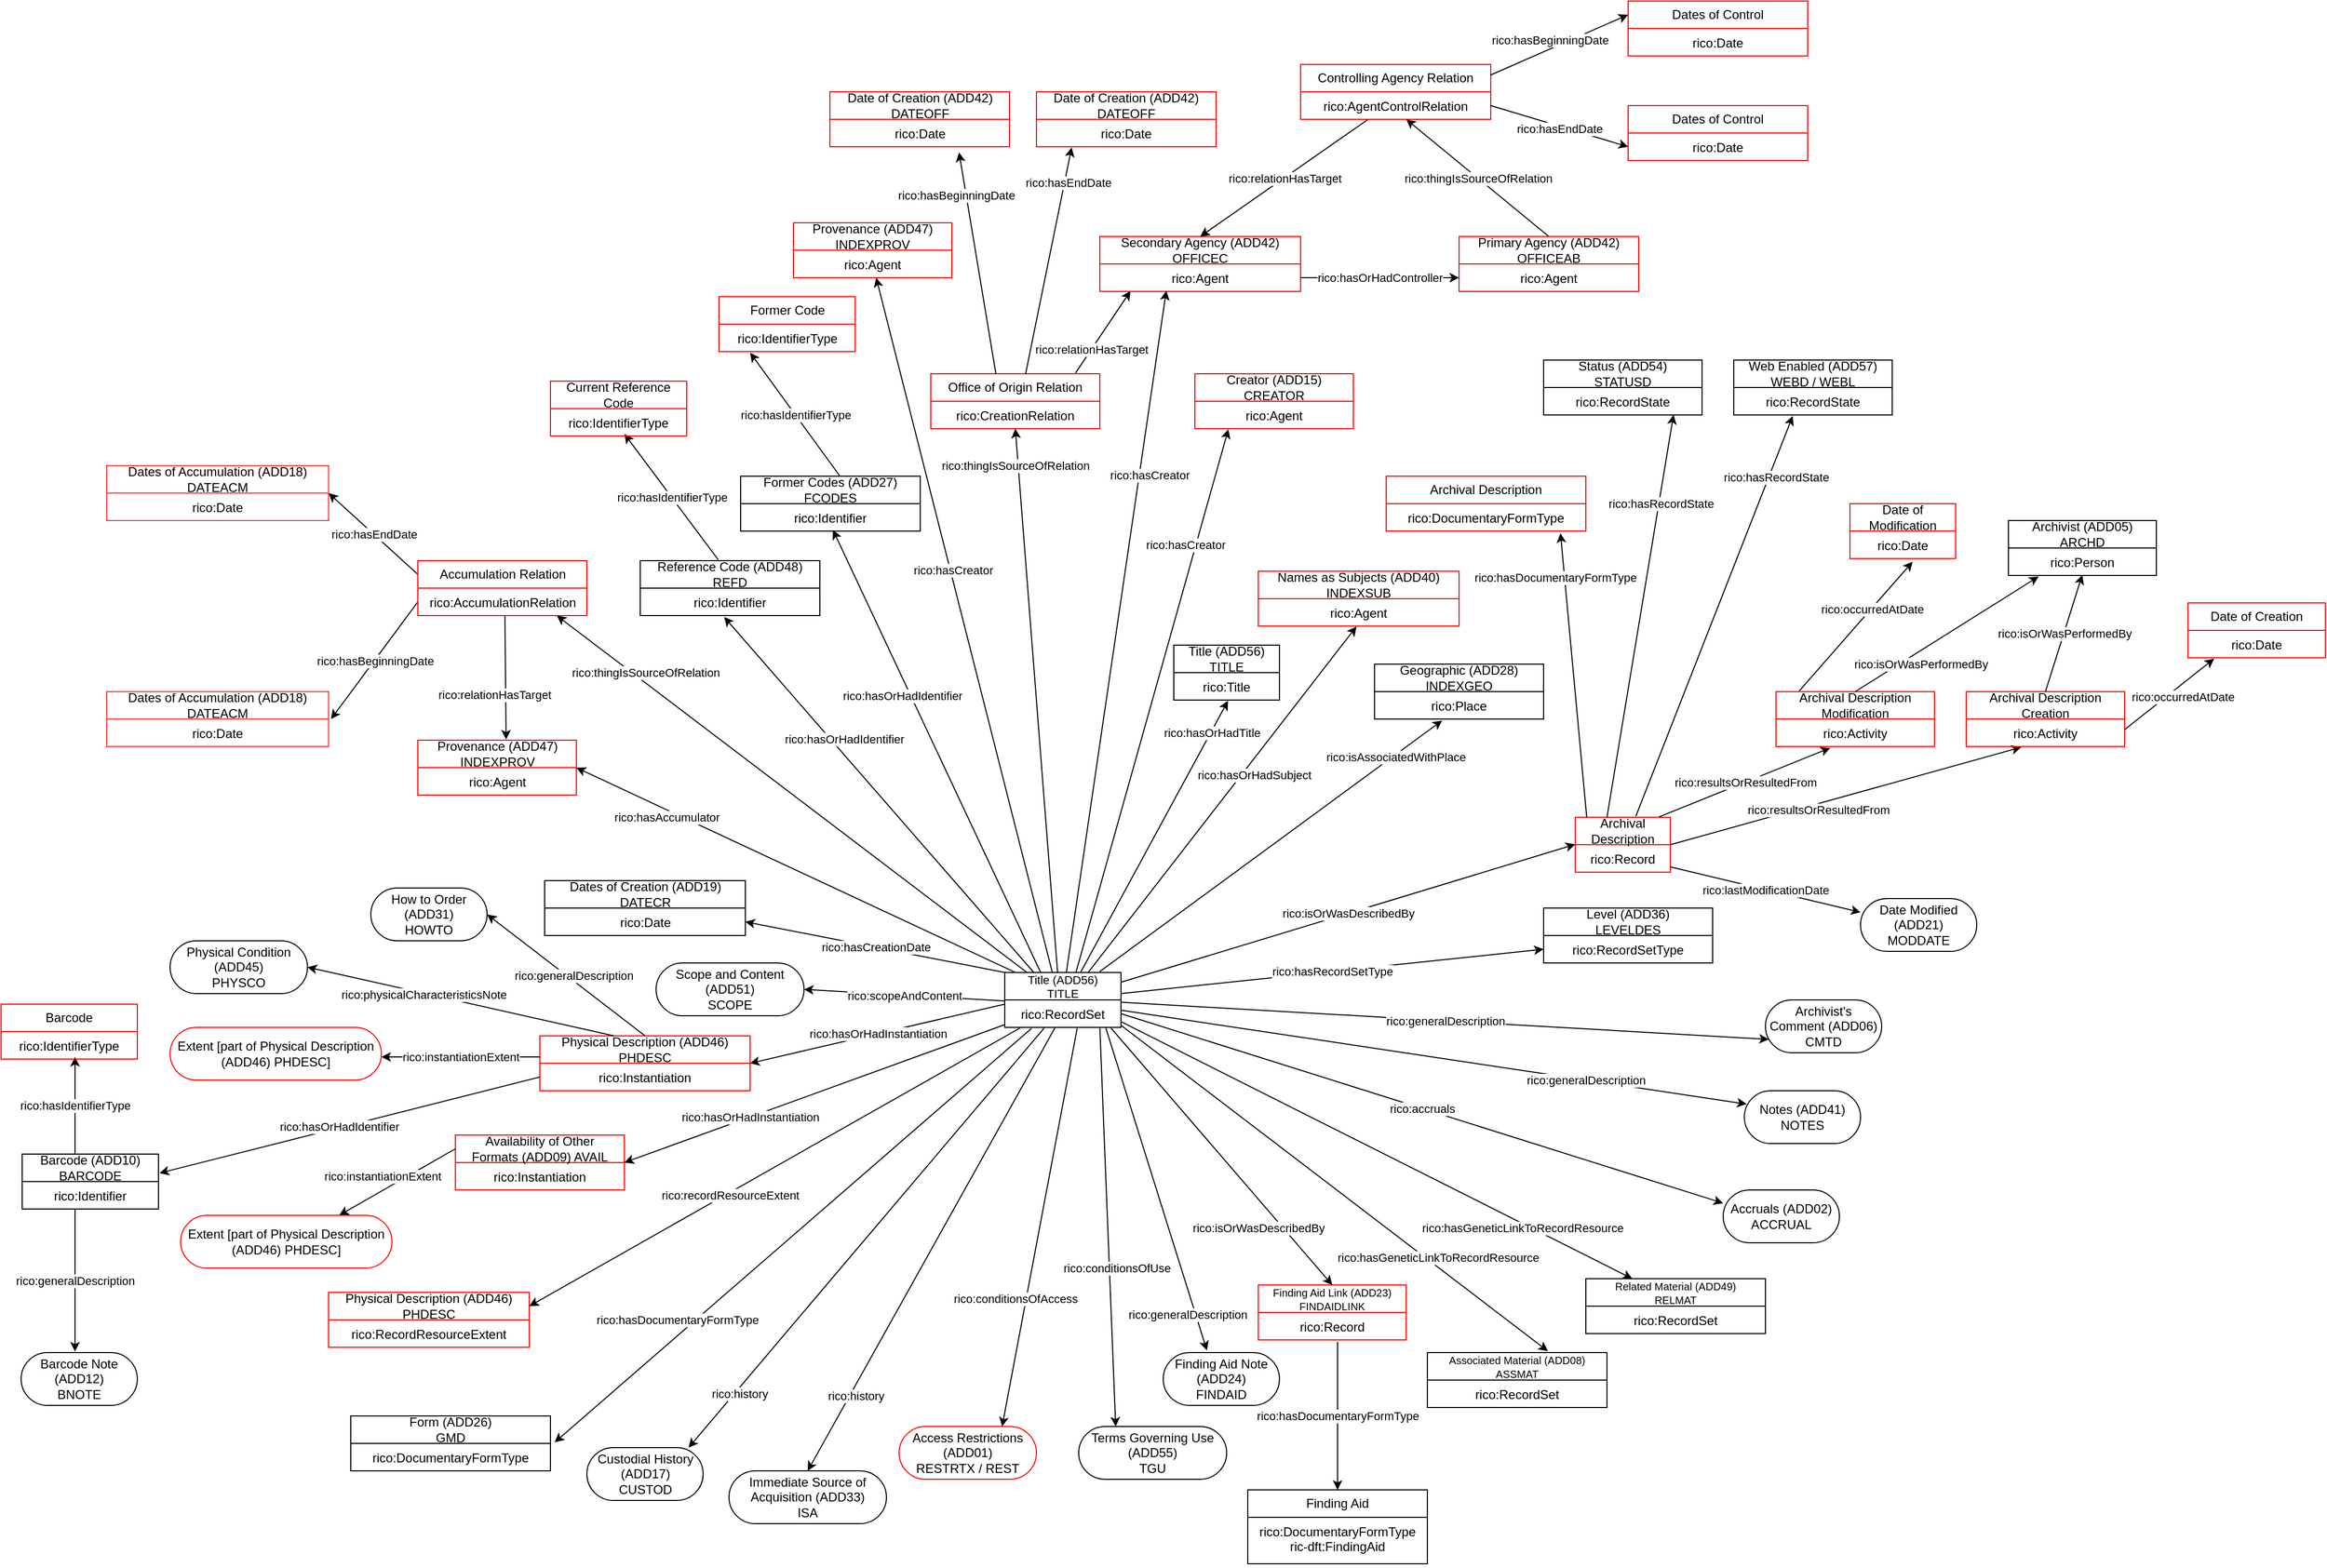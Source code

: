 <mxfile version="24.3.0" type="device">
  <diagram name="Page-1" id="_9r6geDOEYo5xFr4fmT0">
    <mxGraphModel dx="3119" dy="2351" grid="1" gridSize="10" guides="1" tooltips="1" connect="1" arrows="1" fold="1" page="1" pageScale="1" pageWidth="850" pageHeight="1100" background="#FFFFFF" math="0" shadow="0">
      <root>
        <mxCell id="0" />
        <mxCell id="1" parent="0" />
        <mxCell id="sWa0SD8Ajx1KSGOqKPP4-1" value="&lt;font style=&quot;font-size: 11px;&quot;&gt;Title (ADD56)&lt;/font&gt;&lt;div style=&quot;font-size: 11px;&quot;&gt;&lt;font style=&quot;font-size: 11px;&quot;&gt;TITLE&lt;/font&gt;&lt;/div&gt;" style="swimlane;fontStyle=0;childLayout=stackLayout;horizontal=1;startSize=26;fillColor=none;horizontalStack=0;resizeParent=1;resizeParentMax=0;resizeLast=0;collapsible=1;marginBottom=0;whiteSpace=wrap;html=1;" parent="1" vertex="1">
          <mxGeometry x="320" y="370" width="110" height="52" as="geometry" />
        </mxCell>
        <mxCell id="sWa0SD8Ajx1KSGOqKPP4-2" value="rico:RecordSet" style="text;strokeColor=none;fillColor=none;align=center;verticalAlign=top;spacingLeft=4;spacingRight=4;overflow=hidden;rotatable=0;points=[[0,0.5],[1,0.5]];portConstraint=eastwest;whiteSpace=wrap;html=1;" parent="sWa0SD8Ajx1KSGOqKPP4-1" vertex="1">
          <mxGeometry y="26" width="110" height="26" as="geometry" />
        </mxCell>
        <mxCell id="sWa0SD8Ajx1KSGOqKPP4-3" value="Level (ADD36)&lt;div&gt;LEVELDES&lt;/div&gt;" style="swimlane;fontStyle=0;childLayout=stackLayout;horizontal=1;startSize=26;fillColor=none;horizontalStack=0;resizeParent=1;resizeParentMax=0;resizeLast=0;collapsible=1;marginBottom=0;whiteSpace=wrap;html=1;" parent="1" vertex="1">
          <mxGeometry x="830" y="309" width="160" height="52" as="geometry">
            <mxRectangle x="981" y="570" width="50" height="40" as="alternateBounds" />
          </mxGeometry>
        </mxCell>
        <mxCell id="sWa0SD8Ajx1KSGOqKPP4-4" value="rico:RecordSetType&lt;div&gt;&lt;br&gt;&lt;/div&gt;" style="text;strokeColor=none;fillColor=none;align=center;verticalAlign=top;spacingLeft=4;spacingRight=4;overflow=hidden;rotatable=0;points=[[0,0.5],[1,0.5]];portConstraint=eastwest;whiteSpace=wrap;html=1;" parent="sWa0SD8Ajx1KSGOqKPP4-3" vertex="1">
          <mxGeometry y="26" width="160" height="26" as="geometry" />
        </mxCell>
        <mxCell id="sWa0SD8Ajx1KSGOqKPP4-5" value="" style="endArrow=classic;html=1;rounded=0;entryX=0;entryY=0.5;entryDx=0;entryDy=0;" parent="1" target="sWa0SD8Ajx1KSGOqKPP4-4" edge="1">
          <mxGeometry relative="1" as="geometry">
            <mxPoint x="430" y="390" as="sourcePoint" />
            <mxPoint x="610" y="390" as="targetPoint" />
          </mxGeometry>
        </mxCell>
        <mxCell id="sWa0SD8Ajx1KSGOqKPP4-6" value="rico:hasRecordSetType" style="edgeLabel;resizable=0;html=1;;align=center;verticalAlign=middle;" parent="sWa0SD8Ajx1KSGOqKPP4-5" connectable="0" vertex="1">
          <mxGeometry relative="1" as="geometry" />
        </mxCell>
        <mxCell id="sWa0SD8Ajx1KSGOqKPP4-7" value="&lt;font style=&quot;font-size: 12px;&quot;&gt;Dates of Creation (ADD19)&lt;/font&gt;&lt;div style=&quot;&quot;&gt;&lt;font style=&quot;font-size: 12px;&quot;&gt;DATECR&lt;/font&gt;&lt;/div&gt;" style="swimlane;fontStyle=0;childLayout=stackLayout;horizontal=1;startSize=26;fillColor=none;horizontalStack=0;resizeParent=1;resizeParentMax=0;resizeLast=0;collapsible=1;marginBottom=0;whiteSpace=wrap;html=1;" parent="1" vertex="1">
          <mxGeometry x="-115.5" y="283" width="190" height="52" as="geometry" />
        </mxCell>
        <mxCell id="sWa0SD8Ajx1KSGOqKPP4-8" value="rico:Date" style="text;strokeColor=none;fillColor=none;align=center;verticalAlign=top;spacingLeft=4;spacingRight=4;overflow=hidden;rotatable=0;points=[[0,0.5],[1,0.5]];portConstraint=eastwest;whiteSpace=wrap;html=1;" parent="sWa0SD8Ajx1KSGOqKPP4-7" vertex="1">
          <mxGeometry y="26" width="190" height="26" as="geometry" />
        </mxCell>
        <mxCell id="sWa0SD8Ajx1KSGOqKPP4-9" value="" style="endArrow=classic;html=1;rounded=0;exitX=0;exitY=0;exitDx=0;exitDy=0;entryX=1;entryY=0.5;entryDx=0;entryDy=0;" parent="1" source="sWa0SD8Ajx1KSGOqKPP4-1" target="sWa0SD8Ajx1KSGOqKPP4-8" edge="1">
          <mxGeometry relative="1" as="geometry">
            <mxPoint x="130" y="470.0" as="sourcePoint" />
            <mxPoint x="280" y="470" as="targetPoint" />
          </mxGeometry>
        </mxCell>
        <mxCell id="sWa0SD8Ajx1KSGOqKPP4-10" value="rico:hasCreationDate" style="edgeLabel;resizable=0;html=1;;align=center;verticalAlign=middle;" parent="sWa0SD8Ajx1KSGOqKPP4-9" connectable="0" vertex="1">
          <mxGeometry relative="1" as="geometry" />
        </mxCell>
        <mxCell id="sWa0SD8Ajx1KSGOqKPP4-11" value="Scope and Content (ADD51)&lt;div&gt;SCOPE&lt;/div&gt;" style="html=1;whiteSpace=wrap;rounded=1;arcSize=50;" parent="1" vertex="1">
          <mxGeometry x="-10" y="361" width="140" height="50" as="geometry" />
        </mxCell>
        <mxCell id="sWa0SD8Ajx1KSGOqKPP4-12" value="" style="endArrow=classic;html=1;rounded=0;exitX=0.003;exitY=0.038;exitDx=0;exitDy=0;exitPerimeter=0;entryX=1;entryY=0.5;entryDx=0;entryDy=0;" parent="1" source="sWa0SD8Ajx1KSGOqKPP4-2" target="sWa0SD8Ajx1KSGOqKPP4-11" edge="1">
          <mxGeometry relative="1" as="geometry">
            <mxPoint x="290" y="400" as="sourcePoint" />
            <mxPoint x="130" y="400" as="targetPoint" />
          </mxGeometry>
        </mxCell>
        <mxCell id="sWa0SD8Ajx1KSGOqKPP4-13" value="rico:scopeAndContent" style="edgeLabel;resizable=0;html=1;;align=center;verticalAlign=middle;" parent="sWa0SD8Ajx1KSGOqKPP4-12" connectable="0" vertex="1">
          <mxGeometry relative="1" as="geometry" />
        </mxCell>
        <mxCell id="sWa0SD8Ajx1KSGOqKPP4-14" value="&lt;font style=&quot;font-size: 12px;&quot;&gt;Physical Description (ADD46)&lt;/font&gt;&lt;div style=&quot;&quot;&gt;&lt;font style=&quot;font-size: 12px;&quot;&gt;PHDESC&lt;/font&gt;&lt;/div&gt;" style="swimlane;fontStyle=0;childLayout=stackLayout;horizontal=1;startSize=26;fillColor=none;horizontalStack=0;resizeParent=1;resizeParentMax=0;resizeLast=0;collapsible=1;marginBottom=0;whiteSpace=wrap;html=1;strokeColor=#FF0000;" parent="1" vertex="1">
          <mxGeometry x="-120" y="430" width="199" height="52" as="geometry" />
        </mxCell>
        <mxCell id="sWa0SD8Ajx1KSGOqKPP4-15" value="rico:Instantiation&lt;div&gt;&lt;br&gt;&lt;/div&gt;" style="text;strokeColor=none;fillColor=none;align=center;verticalAlign=top;spacingLeft=4;spacingRight=4;overflow=hidden;rotatable=0;points=[[0,0.5],[1,0.5]];portConstraint=eastwest;whiteSpace=wrap;html=1;" parent="sWa0SD8Ajx1KSGOqKPP4-14" vertex="1">
          <mxGeometry y="26" width="199" height="26" as="geometry" />
        </mxCell>
        <mxCell id="sWa0SD8Ajx1KSGOqKPP4-20" value="Physical Description (ADD46)&lt;div&gt;PHDESC&lt;/div&gt;" style="swimlane;fontStyle=0;childLayout=stackLayout;horizontal=1;startSize=26;fillColor=none;horizontalStack=0;resizeParent=1;resizeParentMax=0;resizeLast=0;collapsible=1;marginBottom=0;whiteSpace=wrap;html=1;strokeColor=#FF0000;" parent="1" vertex="1">
          <mxGeometry x="-320" y="673" width="190" height="52" as="geometry">
            <mxRectangle x="981" y="570" width="50" height="40" as="alternateBounds" />
          </mxGeometry>
        </mxCell>
        <mxCell id="sWa0SD8Ajx1KSGOqKPP4-21" value="rico:RecordResourceExtent&lt;div&gt;&lt;br&gt;&lt;/div&gt;" style="text;strokeColor=none;fillColor=none;align=center;verticalAlign=top;spacingLeft=4;spacingRight=4;overflow=hidden;rotatable=0;points=[[0,0.5],[1,0.5]];portConstraint=eastwest;whiteSpace=wrap;html=1;" parent="sWa0SD8Ajx1KSGOqKPP4-20" vertex="1">
          <mxGeometry y="26" width="190" height="26" as="geometry" />
        </mxCell>
        <mxCell id="sWa0SD8Ajx1KSGOqKPP4-22" value="" style="endArrow=classic;html=1;rounded=0;entryX=1;entryY=0.25;entryDx=0;entryDy=0;exitX=0.13;exitY=1.026;exitDx=0;exitDy=0;exitPerimeter=0;" parent="1" source="sWa0SD8Ajx1KSGOqKPP4-2" target="sWa0SD8Ajx1KSGOqKPP4-20" edge="1">
          <mxGeometry relative="1" as="geometry">
            <mxPoint x="335" y="426" as="sourcePoint" />
            <mxPoint x="180" y="641" as="targetPoint" />
          </mxGeometry>
        </mxCell>
        <mxCell id="sWa0SD8Ajx1KSGOqKPP4-23" value="rico:recordResourceExtent" style="edgeLabel;resizable=0;html=1;;align=center;verticalAlign=middle;" parent="sWa0SD8Ajx1KSGOqKPP4-22" connectable="0" vertex="1">
          <mxGeometry relative="1" as="geometry">
            <mxPoint x="-42" y="26" as="offset" />
          </mxGeometry>
        </mxCell>
        <mxCell id="sWa0SD8Ajx1KSGOqKPP4-24" value="Form (ADD26)&lt;div&gt;GMD&lt;/div&gt;" style="swimlane;fontStyle=0;childLayout=stackLayout;horizontal=1;startSize=26;fillColor=none;horizontalStack=0;resizeParent=1;resizeParentMax=0;resizeLast=0;collapsible=1;marginBottom=0;whiteSpace=wrap;html=1;" parent="1" vertex="1">
          <mxGeometry x="-299" y="790" width="189" height="52" as="geometry">
            <mxRectangle x="981" y="570" width="50" height="40" as="alternateBounds" />
          </mxGeometry>
        </mxCell>
        <mxCell id="sWa0SD8Ajx1KSGOqKPP4-25" value="rico:DocumentaryFormType&lt;div&gt;&lt;br&gt;&lt;/div&gt;" style="text;strokeColor=none;fillColor=none;align=center;verticalAlign=top;spacingLeft=4;spacingRight=4;overflow=hidden;rotatable=0;points=[[0,0.5],[1,0.5]];portConstraint=eastwest;whiteSpace=wrap;html=1;" parent="sWa0SD8Ajx1KSGOqKPP4-24" vertex="1">
          <mxGeometry y="26" width="189" height="26" as="geometry" />
        </mxCell>
        <mxCell id="sWa0SD8Ajx1KSGOqKPP4-26" value="" style="endArrow=classic;html=1;rounded=0;entryX=1.021;entryY=-0.038;entryDx=0;entryDy=0;entryPerimeter=0;exitX=0.23;exitY=1.038;exitDx=0;exitDy=0;exitPerimeter=0;" parent="1" source="sWa0SD8Ajx1KSGOqKPP4-2" target="sWa0SD8Ajx1KSGOqKPP4-25" edge="1">
          <mxGeometry relative="1" as="geometry">
            <mxPoint x="350" y="424" as="sourcePoint" />
            <mxPoint x="480" y="700" as="targetPoint" />
          </mxGeometry>
        </mxCell>
        <mxCell id="sWa0SD8Ajx1KSGOqKPP4-27" value="rico:hasDocumentaryFormType" style="edgeLabel;resizable=0;html=1;;align=center;verticalAlign=middle;" parent="sWa0SD8Ajx1KSGOqKPP4-26" connectable="0" vertex="1">
          <mxGeometry relative="1" as="geometry">
            <mxPoint x="-110" y="80" as="offset" />
          </mxGeometry>
        </mxCell>
        <mxCell id="K4QZWATomJR9_dxTVFmW-1" value="&lt;font style=&quot;font-size: 12px;&quot;&gt;Dates of Accumulation (ADD18)&lt;/font&gt;&lt;div style=&quot;&quot;&gt;&lt;font style=&quot;font-size: 12px;&quot;&gt;DATEACM&lt;/font&gt;&lt;/div&gt;" style="swimlane;fontStyle=0;childLayout=stackLayout;horizontal=1;startSize=26;fillColor=none;horizontalStack=0;resizeParent=1;resizeParentMax=0;resizeLast=0;collapsible=1;marginBottom=0;whiteSpace=wrap;html=1;strokeColor=#FF3333;" parent="1" vertex="1">
          <mxGeometry x="-530" y="104" width="210" height="52" as="geometry" />
        </mxCell>
        <mxCell id="K4QZWATomJR9_dxTVFmW-2" value="rico:Date" style="text;strokeColor=none;fillColor=none;align=center;verticalAlign=top;spacingLeft=4;spacingRight=4;overflow=hidden;rotatable=0;points=[[0,0.5],[1,0.5]];portConstraint=eastwest;whiteSpace=wrap;html=1;" parent="K4QZWATomJR9_dxTVFmW-1" vertex="1">
          <mxGeometry y="26" width="210" height="26" as="geometry" />
        </mxCell>
        <mxCell id="K4QZWATomJR9_dxTVFmW-11" value="" style="endArrow=classic;html=1;rounded=0;entryX=1.011;entryY=0;entryDx=0;entryDy=0;entryPerimeter=0;exitX=0;exitY=0.5;exitDx=0;exitDy=0;" parent="1" source="DEG9VDl90RxWBgcKhWSk-4" target="K4QZWATomJR9_dxTVFmW-2" edge="1">
          <mxGeometry relative="1" as="geometry">
            <mxPoint x="-240" y="-236.667" as="sourcePoint" />
            <mxPoint x="-280" y="330" as="targetPoint" />
          </mxGeometry>
        </mxCell>
        <mxCell id="K4QZWATomJR9_dxTVFmW-12" value="rico:hasBeginningDate" style="edgeLabel;resizable=0;html=1;;align=center;verticalAlign=middle;" parent="K4QZWATomJR9_dxTVFmW-11" connectable="0" vertex="1">
          <mxGeometry relative="1" as="geometry" />
        </mxCell>
        <mxCell id="K4QZWATomJR9_dxTVFmW-13" value="" style="endArrow=classic;html=1;rounded=0;entryX=1;entryY=0.5;entryDx=0;entryDy=0;exitX=0;exitY=0.25;exitDx=0;exitDy=0;" parent="1" source="DEG9VDl90RxWBgcKhWSk-3" target="K4QZWATomJR9_dxTVFmW-15" edge="1">
          <mxGeometry relative="1" as="geometry">
            <mxPoint x="-170" y="-110" as="sourcePoint" />
            <mxPoint x="-240" y="160" as="targetPoint" />
          </mxGeometry>
        </mxCell>
        <mxCell id="K4QZWATomJR9_dxTVFmW-14" value="rico:hasEndDate" style="edgeLabel;resizable=0;html=1;;align=center;verticalAlign=middle;" parent="K4QZWATomJR9_dxTVFmW-13" connectable="0" vertex="1">
          <mxGeometry relative="1" as="geometry" />
        </mxCell>
        <mxCell id="K4QZWATomJR9_dxTVFmW-15" value="&lt;font style=&quot;font-size: 12px;&quot;&gt;Dates of Accumulation (ADD18)&lt;/font&gt;&lt;div style=&quot;&quot;&gt;&lt;font style=&quot;font-size: 12px;&quot;&gt;DATEACM&lt;/font&gt;&lt;/div&gt;" style="swimlane;fontStyle=0;childLayout=stackLayout;horizontal=1;startSize=26;fillColor=none;horizontalStack=0;resizeParent=1;resizeParentMax=0;resizeLast=0;collapsible=1;marginBottom=0;whiteSpace=wrap;html=1;strokeColor=#FF3333;" parent="1" vertex="1">
          <mxGeometry x="-530" y="-110" width="210" height="52" as="geometry" />
        </mxCell>
        <mxCell id="K4QZWATomJR9_dxTVFmW-16" value="rico:Date" style="text;strokeColor=none;fillColor=none;align=center;verticalAlign=top;spacingLeft=4;spacingRight=4;overflow=hidden;rotatable=0;points=[[0,0.5],[1,0.5]];portConstraint=eastwest;whiteSpace=wrap;html=1;" parent="K4QZWATomJR9_dxTVFmW-15" vertex="1">
          <mxGeometry y="26" width="210" height="26" as="geometry" />
        </mxCell>
        <mxCell id="K4QZWATomJR9_dxTVFmW-19" value="" style="endArrow=classic;html=1;rounded=0;entryX=0.875;entryY=0;entryDx=0;entryDy=0;entryPerimeter=0;exitX=0.339;exitY=1.026;exitDx=0;exitDy=0;exitPerimeter=0;" parent="1" source="sWa0SD8Ajx1KSGOqKPP4-2" target="K4QZWATomJR9_dxTVFmW-21" edge="1">
          <mxGeometry relative="1" as="geometry">
            <mxPoint x="361" y="420" as="sourcePoint" />
            <mxPoint x="260" y="770" as="targetPoint" />
          </mxGeometry>
        </mxCell>
        <mxCell id="K4QZWATomJR9_dxTVFmW-20" value="rico:history" style="edgeLabel;resizable=0;html=1;;align=center;verticalAlign=middle;" parent="K4QZWATomJR9_dxTVFmW-19" connectable="0" vertex="1">
          <mxGeometry relative="1" as="geometry">
            <mxPoint x="-120" y="147" as="offset" />
          </mxGeometry>
        </mxCell>
        <mxCell id="K4QZWATomJR9_dxTVFmW-21" value="Custodial History (ADD17)&lt;div&gt;CUSTOD&lt;/div&gt;" style="html=1;whiteSpace=wrap;rounded=1;arcSize=50;" parent="1" vertex="1">
          <mxGeometry x="-75.5" y="820" width="110" height="50" as="geometry" />
        </mxCell>
        <mxCell id="K4QZWATomJR9_dxTVFmW-24" value="Immediate Source of Acquisition (ADD33)&lt;div&gt;ISA&lt;/div&gt;" style="html=1;whiteSpace=wrap;rounded=1;arcSize=50;" parent="1" vertex="1">
          <mxGeometry x="59" y="842" width="149" height="50" as="geometry" />
        </mxCell>
        <mxCell id="K4QZWATomJR9_dxTVFmW-27" value="" style="endArrow=classic;html=1;rounded=0;entryX=0.5;entryY=0;entryDx=0;entryDy=0;" parent="1" source="sWa0SD8Ajx1KSGOqKPP4-2" target="K4QZWATomJR9_dxTVFmW-24" edge="1">
          <mxGeometry relative="1" as="geometry">
            <mxPoint x="590" y="520" as="sourcePoint" />
            <mxPoint x="208" y="805" as="targetPoint" />
          </mxGeometry>
        </mxCell>
        <mxCell id="K4QZWATomJR9_dxTVFmW-28" value="rico:history" style="edgeLabel;resizable=0;html=1;;align=center;verticalAlign=middle;" parent="K4QZWATomJR9_dxTVFmW-27" connectable="0" vertex="1">
          <mxGeometry relative="1" as="geometry">
            <mxPoint x="-72" y="139" as="offset" />
          </mxGeometry>
        </mxCell>
        <mxCell id="K4QZWATomJR9_dxTVFmW-31" value="Availability of Other&lt;div&gt;Formats (ADD09) AVAIL&lt;/div&gt;" style="swimlane;fontStyle=0;childLayout=stackLayout;horizontal=1;startSize=26;fillColor=none;horizontalStack=0;resizeParent=1;resizeParentMax=0;resizeLast=0;collapsible=1;marginBottom=0;whiteSpace=wrap;html=1;align=center;strokeColor=#FF0000;" parent="1" vertex="1">
          <mxGeometry x="-200" y="524" width="160" height="52" as="geometry" />
        </mxCell>
        <mxCell id="K4QZWATomJR9_dxTVFmW-32" value="rico:Instantiation&lt;div&gt;&lt;br&gt;&lt;/div&gt;" style="text;strokeColor=none;fillColor=none;align=center;verticalAlign=top;spacingLeft=4;spacingRight=4;overflow=hidden;rotatable=0;points=[[0,0.5],[1,0.5]];portConstraint=eastwest;whiteSpace=wrap;html=1;" parent="K4QZWATomJR9_dxTVFmW-31" vertex="1">
          <mxGeometry y="26" width="160" height="26" as="geometry" />
        </mxCell>
        <mxCell id="K4QZWATomJR9_dxTVFmW-37" value="" style="endArrow=classic;html=1;rounded=0;entryX=1;entryY=0.5;entryDx=0;entryDy=0;" parent="1" target="sWa0SD8Ajx1KSGOqKPP4-14" edge="1">
          <mxGeometry relative="1" as="geometry">
            <mxPoint x="320" y="400" as="sourcePoint" />
            <mxPoint x="110" y="490" as="targetPoint" />
          </mxGeometry>
        </mxCell>
        <mxCell id="K4QZWATomJR9_dxTVFmW-38" value="rico:hasOrHadInstantiation" style="edgeLabel;resizable=0;html=1;;align=center;verticalAlign=middle;" parent="K4QZWATomJR9_dxTVFmW-37" connectable="0" vertex="1">
          <mxGeometry relative="1" as="geometry" />
        </mxCell>
        <mxCell id="K4QZWATomJR9_dxTVFmW-39" value="" style="endArrow=classic;html=1;rounded=0;entryX=1;entryY=0.5;entryDx=0;entryDy=0;exitX=-0.002;exitY=0.904;exitDx=0;exitDy=0;exitPerimeter=0;" parent="1" source="sWa0SD8Ajx1KSGOqKPP4-2" target="K4QZWATomJR9_dxTVFmW-31" edge="1">
          <mxGeometry relative="1" as="geometry">
            <mxPoint x="330" y="422" as="sourcePoint" />
            <mxPoint x="89" y="478" as="targetPoint" />
          </mxGeometry>
        </mxCell>
        <mxCell id="K4QZWATomJR9_dxTVFmW-40" value="rico:hasOrHadInstantiation" style="edgeLabel;resizable=0;html=1;;align=center;verticalAlign=middle;" parent="K4QZWATomJR9_dxTVFmW-39" connectable="0" vertex="1">
          <mxGeometry relative="1" as="geometry">
            <mxPoint x="-61" y="22" as="offset" />
          </mxGeometry>
        </mxCell>
        <mxCell id="K4QZWATomJR9_dxTVFmW-41" value="" style="endArrow=classic;html=1;rounded=0;" parent="1" edge="1">
          <mxGeometry relative="1" as="geometry">
            <mxPoint x="-120" y="450" as="sourcePoint" />
            <mxPoint x="-270" y="450" as="targetPoint" />
          </mxGeometry>
        </mxCell>
        <mxCell id="K4QZWATomJR9_dxTVFmW-42" value="rico:instantiationExtent" style="edgeLabel;resizable=0;html=1;;align=center;verticalAlign=middle;" parent="K4QZWATomJR9_dxTVFmW-41" connectable="0" vertex="1">
          <mxGeometry relative="1" as="geometry" />
        </mxCell>
        <mxCell id="K4QZWATomJR9_dxTVFmW-43" value="" style="endArrow=classic;html=1;rounded=0;entryX=0.75;entryY=0;entryDx=0;entryDy=0;exitX=0;exitY=0.25;exitDx=0;exitDy=0;" parent="1" source="K4QZWATomJR9_dxTVFmW-31" target="K4QZWATomJR9_dxTVFmW-47" edge="1">
          <mxGeometry relative="1" as="geometry">
            <mxPoint x="-260" y="540" as="sourcePoint" />
            <mxPoint x="-210" y="510" as="targetPoint" />
          </mxGeometry>
        </mxCell>
        <mxCell id="K4QZWATomJR9_dxTVFmW-44" value="rico:instantiationExtent" style="edgeLabel;resizable=0;html=1;;align=center;verticalAlign=middle;" parent="K4QZWATomJR9_dxTVFmW-43" connectable="0" vertex="1">
          <mxGeometry relative="1" as="geometry">
            <mxPoint x="-14" y="-6" as="offset" />
          </mxGeometry>
        </mxCell>
        <mxCell id="K4QZWATomJR9_dxTVFmW-45" value="Extent [part of Physical Description (ADD46) PHDESC]" style="html=1;whiteSpace=wrap;rounded=1;arcSize=50;strokeColor=#FF0000;" parent="1" vertex="1">
          <mxGeometry x="-470" y="422" width="200" height="50" as="geometry" />
        </mxCell>
        <mxCell id="K4QZWATomJR9_dxTVFmW-47" value="Extent [part of Physical Description (ADD46) PHDESC]" style="html=1;whiteSpace=wrap;rounded=1;arcSize=50;strokeColor=#FF0000;" parent="1" vertex="1">
          <mxGeometry x="-460" y="600" width="200" height="50" as="geometry" />
        </mxCell>
        <mxCell id="vEi_3DjQt7wcUmB-cSFn-1" value="" style="endArrow=classic;html=1;rounded=0;entryX=0.75;entryY=0;entryDx=0;entryDy=0;exitX=0.624;exitY=1.013;exitDx=0;exitDy=0;exitPerimeter=0;" parent="1" source="sWa0SD8Ajx1KSGOqKPP4-2" target="vEi_3DjQt7wcUmB-cSFn-3" edge="1">
          <mxGeometry relative="1" as="geometry">
            <mxPoint x="390" y="422" as="sourcePoint" />
            <mxPoint x="360" y="770" as="targetPoint" />
          </mxGeometry>
        </mxCell>
        <mxCell id="vEi_3DjQt7wcUmB-cSFn-2" value="rico:conditionsOfAccess" style="edgeLabel;resizable=0;html=1;;align=center;verticalAlign=middle;" parent="vEi_3DjQt7wcUmB-cSFn-1" connectable="0" vertex="1">
          <mxGeometry relative="1" as="geometry">
            <mxPoint x="-23" y="68" as="offset" />
          </mxGeometry>
        </mxCell>
        <mxCell id="vEi_3DjQt7wcUmB-cSFn-3" value="Access Restrictions (ADD01)&lt;div&gt;RESTRTX / REST&lt;/div&gt;" style="html=1;whiteSpace=wrap;rounded=1;arcSize=50;strokeColor=#FF0000;" parent="1" vertex="1">
          <mxGeometry x="220" y="800" width="130" height="50" as="geometry" />
        </mxCell>
        <mxCell id="vEi_3DjQt7wcUmB-cSFn-4" value="" style="endArrow=classic;html=1;rounded=0;entryX=0.25;entryY=0;entryDx=0;entryDy=0;" parent="1" target="vEi_3DjQt7wcUmB-cSFn-6" edge="1">
          <mxGeometry relative="1" as="geometry">
            <mxPoint x="410" y="422" as="sourcePoint" />
            <mxPoint x="420" y="780" as="targetPoint" />
          </mxGeometry>
        </mxCell>
        <mxCell id="vEi_3DjQt7wcUmB-cSFn-5" value="rico:conditionsOfUse" style="edgeLabel;resizable=0;html=1;;align=center;verticalAlign=middle;" parent="vEi_3DjQt7wcUmB-cSFn-4" connectable="0" vertex="1">
          <mxGeometry relative="1" as="geometry">
            <mxPoint x="8" y="39" as="offset" />
          </mxGeometry>
        </mxCell>
        <mxCell id="vEi_3DjQt7wcUmB-cSFn-6" value="Terms Governing Use (ADD55)&lt;div&gt;TGU&lt;/div&gt;" style="html=1;whiteSpace=wrap;rounded=1;arcSize=50;" parent="1" vertex="1">
          <mxGeometry x="390" y="800" width="140" height="50" as="geometry" />
        </mxCell>
        <mxCell id="vEi_3DjQt7wcUmB-cSFn-7" value="" style="endArrow=classic;html=1;rounded=0;entryX=0.376;entryY=-0.04;entryDx=0;entryDy=0;entryPerimeter=0;exitX=0.87;exitY=1.026;exitDx=0;exitDy=0;exitPerimeter=0;" parent="1" source="sWa0SD8Ajx1KSGOqKPP4-2" target="vEi_3DjQt7wcUmB-cSFn-9" edge="1">
          <mxGeometry relative="1" as="geometry">
            <mxPoint x="420" y="420" as="sourcePoint" />
            <mxPoint x="510" y="700" as="targetPoint" />
          </mxGeometry>
        </mxCell>
        <mxCell id="vEi_3DjQt7wcUmB-cSFn-8" value="rico:generalDescription" style="edgeLabel;resizable=0;html=1;;align=center;verticalAlign=middle;" parent="vEi_3DjQt7wcUmB-cSFn-7" connectable="0" vertex="1">
          <mxGeometry relative="1" as="geometry">
            <mxPoint x="29" y="118" as="offset" />
          </mxGeometry>
        </mxCell>
        <mxCell id="vEi_3DjQt7wcUmB-cSFn-9" value="Finding Aid Note (ADD24)&lt;div&gt;FINDAID&lt;/div&gt;" style="html=1;whiteSpace=wrap;rounded=1;arcSize=50;" parent="1" vertex="1">
          <mxGeometry x="470" y="730" width="110" height="50" as="geometry" />
        </mxCell>
        <mxCell id="vEi_3DjQt7wcUmB-cSFn-10" value="&lt;font style=&quot;font-size: 10px;&quot;&gt;Finding Aid Link (ADD23)&lt;/font&gt;&lt;div style=&quot;font-size: 10px;&quot;&gt;&lt;font style=&quot;font-size: 10px;&quot;&gt;FINDAIDLINK&lt;/font&gt;&lt;/div&gt;" style="swimlane;fontStyle=0;childLayout=stackLayout;horizontal=1;startSize=26;fillColor=none;horizontalStack=0;resizeParent=1;resizeParentMax=0;resizeLast=0;collapsible=1;marginBottom=0;whiteSpace=wrap;html=1;strokeColor=#FF0000;" parent="1" vertex="1">
          <mxGeometry x="560" y="666" width="140" height="52" as="geometry" />
        </mxCell>
        <mxCell id="vEi_3DjQt7wcUmB-cSFn-11" value="rico:Record" style="text;strokeColor=none;fillColor=none;align=center;verticalAlign=top;spacingLeft=4;spacingRight=4;overflow=hidden;rotatable=0;points=[[0,0.5],[1,0.5]];portConstraint=eastwest;whiteSpace=wrap;html=1;" parent="vEi_3DjQt7wcUmB-cSFn-10" vertex="1">
          <mxGeometry y="26" width="140" height="26" as="geometry" />
        </mxCell>
        <mxCell id="vEi_3DjQt7wcUmB-cSFn-14" value="Finding Aid" style="swimlane;fontStyle=0;childLayout=stackLayout;horizontal=1;startSize=26;fillColor=none;horizontalStack=0;resizeParent=1;resizeParentMax=0;resizeLast=0;collapsible=1;marginBottom=0;whiteSpace=wrap;html=1;" parent="1" vertex="1">
          <mxGeometry x="550" y="860" width="170" height="70" as="geometry">
            <mxRectangle x="981" y="570" width="50" height="40" as="alternateBounds" />
          </mxGeometry>
        </mxCell>
        <mxCell id="vEi_3DjQt7wcUmB-cSFn-15" value="rico:DocumentaryFormType&lt;div&gt;ric-dft:FindingAid&lt;br&gt;&lt;div&gt;&lt;br&gt;&lt;/div&gt;&lt;/div&gt;" style="text;strokeColor=none;fillColor=none;align=center;verticalAlign=top;spacingLeft=4;spacingRight=4;overflow=hidden;rotatable=0;points=[[0,0.5],[1,0.5]];portConstraint=eastwest;whiteSpace=wrap;html=1;" parent="vEi_3DjQt7wcUmB-cSFn-14" vertex="1">
          <mxGeometry y="26" width="170" height="44" as="geometry" />
        </mxCell>
        <mxCell id="vEi_3DjQt7wcUmB-cSFn-16" value="" style="endArrow=classic;html=1;rounded=0;entryX=0.5;entryY=0;entryDx=0;entryDy=0;" parent="1" target="vEi_3DjQt7wcUmB-cSFn-14" edge="1">
          <mxGeometry relative="1" as="geometry">
            <mxPoint x="635" y="720" as="sourcePoint" />
            <mxPoint x="850" y="770" as="targetPoint" />
          </mxGeometry>
        </mxCell>
        <mxCell id="vEi_3DjQt7wcUmB-cSFn-17" value="rico:hasDocumentaryFormType" style="edgeLabel;resizable=0;html=1;;align=center;verticalAlign=middle;" parent="vEi_3DjQt7wcUmB-cSFn-16" connectable="0" vertex="1">
          <mxGeometry relative="1" as="geometry" />
        </mxCell>
        <mxCell id="wiPwyt0miK05mvKJtJq--1" value="" style="endArrow=classic;html=1;rounded=0;entryX=0.5;entryY=0;entryDx=0;entryDy=0;" parent="1" target="vEi_3DjQt7wcUmB-cSFn-10" edge="1">
          <mxGeometry relative="1" as="geometry">
            <mxPoint x="420" y="422" as="sourcePoint" />
            <mxPoint x="540" y="532" as="targetPoint" />
          </mxGeometry>
        </mxCell>
        <mxCell id="wiPwyt0miK05mvKJtJq--2" value="rico:isOrWasDescribedBy" style="edgeLabel;resizable=0;html=1;;align=center;verticalAlign=middle;" parent="wiPwyt0miK05mvKJtJq--1" connectable="0" vertex="1">
          <mxGeometry relative="1" as="geometry">
            <mxPoint x="35" y="68" as="offset" />
          </mxGeometry>
        </mxCell>
        <mxCell id="wiPwyt0miK05mvKJtJq--3" value="&lt;font style=&quot;font-size: 10px;&quot;&gt;Associated Material (ADD08)&lt;/font&gt;&lt;div style=&quot;font-size: 10px;&quot;&gt;&lt;font style=&quot;font-size: 10px;&quot;&gt;ASSMAT&lt;/font&gt;&lt;/div&gt;" style="swimlane;fontStyle=0;childLayout=stackLayout;horizontal=1;startSize=26;fillColor=none;horizontalStack=0;resizeParent=1;resizeParentMax=0;resizeLast=0;collapsible=1;marginBottom=0;whiteSpace=wrap;html=1;" parent="1" vertex="1">
          <mxGeometry x="720" y="730" width="170" height="52" as="geometry" />
        </mxCell>
        <mxCell id="wiPwyt0miK05mvKJtJq--4" value="rico:RecordSet" style="text;strokeColor=none;fillColor=none;align=center;verticalAlign=top;spacingLeft=4;spacingRight=4;overflow=hidden;rotatable=0;points=[[0,0.5],[1,0.5]];portConstraint=eastwest;whiteSpace=wrap;html=1;" parent="wiPwyt0miK05mvKJtJq--3" vertex="1">
          <mxGeometry y="26" width="170" height="26" as="geometry" />
        </mxCell>
        <mxCell id="wiPwyt0miK05mvKJtJq--5" value="" style="endArrow=classic;html=1;rounded=0;entryX=0.671;entryY=-0.026;entryDx=0;entryDy=0;entryPerimeter=0;" parent="1" target="wiPwyt0miK05mvKJtJq--3" edge="1">
          <mxGeometry relative="1" as="geometry">
            <mxPoint x="430" y="420" as="sourcePoint" />
            <mxPoint x="760" y="480" as="targetPoint" />
          </mxGeometry>
        </mxCell>
        <mxCell id="wiPwyt0miK05mvKJtJq--6" value="rico:hasGeneticLinkToRecordResource" style="edgeLabel;resizable=0;html=1;;align=center;verticalAlign=middle;" parent="wiPwyt0miK05mvKJtJq--5" connectable="0" vertex="1">
          <mxGeometry relative="1" as="geometry">
            <mxPoint x="98" y="66" as="offset" />
          </mxGeometry>
        </mxCell>
        <mxCell id="wiPwyt0miK05mvKJtJq--7" value="&lt;font style=&quot;font-size: 10px;&quot;&gt;Related Material (ADD49)&lt;/font&gt;&lt;div style=&quot;font-size: 10px;&quot;&gt;&lt;font style=&quot;font-size: 10px;&quot;&gt;RELMAT&lt;/font&gt;&lt;/div&gt;" style="swimlane;fontStyle=0;childLayout=stackLayout;horizontal=1;startSize=26;fillColor=none;horizontalStack=0;resizeParent=1;resizeParentMax=0;resizeLast=0;collapsible=1;marginBottom=0;whiteSpace=wrap;html=1;" parent="1" vertex="1">
          <mxGeometry x="870" y="660" width="170" height="52" as="geometry" />
        </mxCell>
        <mxCell id="wiPwyt0miK05mvKJtJq--8" value="rico:RecordSet" style="text;strokeColor=none;fillColor=none;align=center;verticalAlign=top;spacingLeft=4;spacingRight=4;overflow=hidden;rotatable=0;points=[[0,0.5],[1,0.5]];portConstraint=eastwest;whiteSpace=wrap;html=1;" parent="wiPwyt0miK05mvKJtJq--7" vertex="1">
          <mxGeometry y="26" width="170" height="26" as="geometry" />
        </mxCell>
        <mxCell id="wiPwyt0miK05mvKJtJq--9" value="" style="endArrow=classic;html=1;rounded=0;entryX=0.671;entryY=-0.026;entryDx=0;entryDy=0;entryPerimeter=0;exitX=0.998;exitY=0.788;exitDx=0;exitDy=0;exitPerimeter=0;" parent="1" source="sWa0SD8Ajx1KSGOqKPP4-2" edge="1">
          <mxGeometry relative="1" as="geometry">
            <mxPoint x="430" y="420" as="sourcePoint" />
            <mxPoint x="914" y="660" as="targetPoint" />
          </mxGeometry>
        </mxCell>
        <mxCell id="wiPwyt0miK05mvKJtJq--10" value="rico:hasGeneticLinkToRecordResource" style="edgeLabel;resizable=0;html=1;;align=center;verticalAlign=middle;" parent="wiPwyt0miK05mvKJtJq--9" connectable="0" vertex="1">
          <mxGeometry relative="1" as="geometry">
            <mxPoint x="138" y="74" as="offset" />
          </mxGeometry>
        </mxCell>
        <mxCell id="wiPwyt0miK05mvKJtJq--11" value="" style="endArrow=classic;html=1;rounded=0;exitX=1;exitY=0.5;exitDx=0;exitDy=0;entryX=0;entryY=0.25;entryDx=0;entryDy=0;" parent="1" source="sWa0SD8Ajx1KSGOqKPP4-2" target="wiPwyt0miK05mvKJtJq--13" edge="1">
          <mxGeometry relative="1" as="geometry">
            <mxPoint x="550" y="450" as="sourcePoint" />
            <mxPoint x="920" y="580" as="targetPoint" />
          </mxGeometry>
        </mxCell>
        <mxCell id="wiPwyt0miK05mvKJtJq--12" value="rico:accruals" style="edgeLabel;resizable=0;html=1;;align=center;verticalAlign=middle;" parent="wiPwyt0miK05mvKJtJq--11" connectable="0" vertex="1">
          <mxGeometry relative="1" as="geometry" />
        </mxCell>
        <mxCell id="wiPwyt0miK05mvKJtJq--13" value="Accruals (ADD02)&lt;div&gt;ACCRUAL&lt;/div&gt;" style="html=1;whiteSpace=wrap;rounded=1;arcSize=50;" parent="1" vertex="1">
          <mxGeometry x="1000" y="576" width="110" height="50" as="geometry" />
        </mxCell>
        <mxCell id="wiPwyt0miK05mvKJtJq--14" value="" style="endArrow=classic;html=1;rounded=0;exitX=0.994;exitY=0.372;exitDx=0;exitDy=0;exitPerimeter=0;entryX=0.02;entryY=0.253;entryDx=0;entryDy=0;entryPerimeter=0;" parent="1" source="sWa0SD8Ajx1KSGOqKPP4-2" target="wiPwyt0miK05mvKJtJq--16" edge="1">
          <mxGeometry relative="1" as="geometry">
            <mxPoint x="500" y="420" as="sourcePoint" />
            <mxPoint x="910" y="520" as="targetPoint" />
          </mxGeometry>
        </mxCell>
        <mxCell id="wiPwyt0miK05mvKJtJq--15" value="rico:generalDescription" style="edgeLabel;resizable=0;html=1;;align=center;verticalAlign=middle;" parent="wiPwyt0miK05mvKJtJq--14" connectable="0" vertex="1">
          <mxGeometry relative="1" as="geometry">
            <mxPoint x="144" y="22" as="offset" />
          </mxGeometry>
        </mxCell>
        <mxCell id="wiPwyt0miK05mvKJtJq--16" value="Notes (ADD41)&lt;div&gt;NOTES&lt;/div&gt;" style="html=1;whiteSpace=wrap;rounded=1;arcSize=50;" parent="1" vertex="1">
          <mxGeometry x="1020" y="482" width="110" height="50" as="geometry" />
        </mxCell>
        <mxCell id="wiPwyt0miK05mvKJtJq--17" value="" style="endArrow=classic;html=1;rounded=0;entryX=1;entryY=0.5;entryDx=0;entryDy=0;" parent="1" target="wiPwyt0miK05mvKJtJq--19" edge="1">
          <mxGeometry relative="1" as="geometry">
            <mxPoint x="-50" y="430" as="sourcePoint" />
            <mxPoint x="-270.0" y="396" as="targetPoint" />
          </mxGeometry>
        </mxCell>
        <mxCell id="wiPwyt0miK05mvKJtJq--18" value="rico:physicalCharacteristicsNote" style="edgeLabel;resizable=0;html=1;;align=center;verticalAlign=middle;" parent="wiPwyt0miK05mvKJtJq--17" connectable="0" vertex="1">
          <mxGeometry relative="1" as="geometry">
            <mxPoint x="-35" y="-7" as="offset" />
          </mxGeometry>
        </mxCell>
        <mxCell id="wiPwyt0miK05mvKJtJq--19" value="Physical Condition (ADD45)&lt;div&gt;PHYSCO&lt;/div&gt;" style="html=1;whiteSpace=wrap;rounded=1;arcSize=50;strokeColor=#000000;" parent="1" vertex="1">
          <mxGeometry x="-470" y="340" width="130" height="50" as="geometry" />
        </mxCell>
        <mxCell id="wiPwyt0miK05mvKJtJq--20" value="" style="endArrow=classic;html=1;rounded=0;exitX=0.5;exitY=0;exitDx=0;exitDy=0;entryX=1;entryY=0.5;entryDx=0;entryDy=0;" parent="1" source="sWa0SD8Ajx1KSGOqKPP4-14" target="wiPwyt0miK05mvKJtJq--22" edge="1">
          <mxGeometry relative="1" as="geometry">
            <mxPoint x="-211" y="350" as="sourcePoint" />
            <mxPoint x="-130" y="290" as="targetPoint" />
          </mxGeometry>
        </mxCell>
        <mxCell id="wiPwyt0miK05mvKJtJq--21" value="rico:generalDescription" style="edgeLabel;resizable=0;html=1;;align=center;verticalAlign=middle;" parent="wiPwyt0miK05mvKJtJq--20" connectable="0" vertex="1">
          <mxGeometry relative="1" as="geometry">
            <mxPoint x="7" as="offset" />
          </mxGeometry>
        </mxCell>
        <mxCell id="wiPwyt0miK05mvKJtJq--22" value="How to Order (ADD31)&lt;div&gt;HOWTO&lt;/div&gt;" style="html=1;whiteSpace=wrap;rounded=1;arcSize=50;" parent="1" vertex="1">
          <mxGeometry x="-280" y="290" width="110" height="50" as="geometry" />
        </mxCell>
        <mxCell id="wiPwyt0miK05mvKJtJq--23" value="Reference Code (ADD48)&lt;div&gt;REFD&lt;/div&gt;" style="swimlane;fontStyle=0;childLayout=stackLayout;horizontal=1;startSize=26;fillColor=none;horizontalStack=0;resizeParent=1;resizeParentMax=0;resizeLast=0;collapsible=1;marginBottom=0;whiteSpace=wrap;html=1;" parent="1" vertex="1">
          <mxGeometry x="-25" y="-20" width="170" height="52" as="geometry">
            <mxRectangle x="981" y="570" width="50" height="40" as="alternateBounds" />
          </mxGeometry>
        </mxCell>
        <mxCell id="wiPwyt0miK05mvKJtJq--24" value="rico:Identifier&lt;div&gt;&lt;br&gt;&lt;/div&gt;" style="text;strokeColor=none;fillColor=none;align=center;verticalAlign=top;spacingLeft=4;spacingRight=4;overflow=hidden;rotatable=0;points=[[0,0.5],[1,0.5]];portConstraint=eastwest;whiteSpace=wrap;html=1;" parent="wiPwyt0miK05mvKJtJq--23" vertex="1">
          <mxGeometry y="26" width="170" height="26" as="geometry" />
        </mxCell>
        <mxCell id="wiPwyt0miK05mvKJtJq--25" value="" style="endArrow=classic;html=1;rounded=0;exitX=0.25;exitY=0;exitDx=0;exitDy=0;entryX=0.467;entryY=1.051;entryDx=0;entryDy=0;entryPerimeter=0;" parent="1" source="sWa0SD8Ajx1KSGOqKPP4-1" target="wiPwyt0miK05mvKJtJq--24" edge="1">
          <mxGeometry relative="1" as="geometry">
            <mxPoint x="340" y="362" as="sourcePoint" />
            <mxPoint x="260" y="242" as="targetPoint" />
          </mxGeometry>
        </mxCell>
        <mxCell id="wiPwyt0miK05mvKJtJq--26" value="rico:hasOrHadIdentifier" style="edgeLabel;resizable=0;html=1;;align=center;verticalAlign=middle;" parent="wiPwyt0miK05mvKJtJq--25" connectable="0" vertex="1">
          <mxGeometry relative="1" as="geometry">
            <mxPoint x="-33" y="-53" as="offset" />
          </mxGeometry>
        </mxCell>
        <mxCell id="wiPwyt0miK05mvKJtJq--27" value="" style="endArrow=classic;html=1;rounded=0;entryX=0.514;entryY=0.957;entryDx=0;entryDy=0;entryPerimeter=0;" parent="1" target="wiPwyt0miK05mvKJtJq--30" edge="1">
          <mxGeometry relative="1" as="geometry">
            <mxPoint x="354" y="370" as="sourcePoint" />
            <mxPoint x="330" y="36.5" as="targetPoint" />
          </mxGeometry>
        </mxCell>
        <mxCell id="wiPwyt0miK05mvKJtJq--28" value="rico:hasOrHadIdentifier" style="edgeLabel;resizable=0;html=1;;align=center;verticalAlign=middle;" parent="wiPwyt0miK05mvKJtJq--27" connectable="0" vertex="1">
          <mxGeometry relative="1" as="geometry">
            <mxPoint x="-33" y="-53" as="offset" />
          </mxGeometry>
        </mxCell>
        <mxCell id="wiPwyt0miK05mvKJtJq--29" value="Former Codes (ADD27)&lt;div&gt;FCODES&lt;/div&gt;" style="swimlane;fontStyle=0;childLayout=stackLayout;horizontal=1;startSize=26;fillColor=none;horizontalStack=0;resizeParent=1;resizeParentMax=0;resizeLast=0;collapsible=1;marginBottom=0;whiteSpace=wrap;html=1;" parent="1" vertex="1">
          <mxGeometry x="70" y="-100" width="170" height="52" as="geometry">
            <mxRectangle x="981" y="570" width="50" height="40" as="alternateBounds" />
          </mxGeometry>
        </mxCell>
        <mxCell id="wiPwyt0miK05mvKJtJq--30" value="rico:Identifier&lt;div&gt;&lt;br&gt;&lt;/div&gt;" style="text;strokeColor=none;fillColor=none;align=center;verticalAlign=top;spacingLeft=4;spacingRight=4;overflow=hidden;rotatable=0;points=[[0,0.5],[1,0.5]];portConstraint=eastwest;whiteSpace=wrap;html=1;" parent="wiPwyt0miK05mvKJtJq--29" vertex="1">
          <mxGeometry y="26" width="170" height="26" as="geometry" />
        </mxCell>
        <mxCell id="wiPwyt0miK05mvKJtJq--31" value="" style="endArrow=classic;html=1;rounded=0;exitX=0.434;exitY=-0.017;exitDx=0;exitDy=0;exitPerimeter=0;" parent="1" source="wiPwyt0miK05mvKJtJq--23" edge="1">
          <mxGeometry relative="1" as="geometry">
            <mxPoint x="-180" y="-150" as="sourcePoint" />
            <mxPoint x="-40" y="-140" as="targetPoint" />
          </mxGeometry>
        </mxCell>
        <mxCell id="wiPwyt0miK05mvKJtJq--32" value="rico:hasIdentifierType" style="edgeLabel;resizable=0;html=1;;align=center;verticalAlign=middle;" parent="wiPwyt0miK05mvKJtJq--31" connectable="0" vertex="1">
          <mxGeometry relative="1" as="geometry" />
        </mxCell>
        <mxCell id="wiPwyt0miK05mvKJtJq--33" value="Current Reference Code" style="swimlane;fontStyle=0;childLayout=stackLayout;horizontal=1;startSize=26;fillColor=none;horizontalStack=0;resizeParent=1;resizeParentMax=0;resizeLast=0;collapsible=1;marginBottom=0;whiteSpace=wrap;html=1;strokeColor=#FF0000;" parent="1" vertex="1">
          <mxGeometry x="-110" y="-190" width="129" height="52" as="geometry">
            <mxRectangle x="981" y="570" width="50" height="40" as="alternateBounds" />
          </mxGeometry>
        </mxCell>
        <mxCell id="wiPwyt0miK05mvKJtJq--34" value="rico:IdentifierType&lt;div&gt;&lt;br&gt;&lt;/div&gt;" style="text;strokeColor=none;fillColor=none;align=center;verticalAlign=top;spacingLeft=4;spacingRight=4;overflow=hidden;rotatable=0;points=[[0,0.5],[1,0.5]];portConstraint=eastwest;whiteSpace=wrap;html=1;" parent="wiPwyt0miK05mvKJtJq--33" vertex="1">
          <mxGeometry y="26" width="129" height="26" as="geometry" />
        </mxCell>
        <mxCell id="wiPwyt0miK05mvKJtJq--35" value="" style="endArrow=classic;html=1;rounded=0;exitX=0.414;exitY=-0.064;exitDx=0;exitDy=0;exitPerimeter=0;" parent="1" edge="1">
          <mxGeometry relative="1" as="geometry">
            <mxPoint x="164" y="-100" as="sourcePoint" />
            <mxPoint x="79" y="-217" as="targetPoint" />
          </mxGeometry>
        </mxCell>
        <mxCell id="wiPwyt0miK05mvKJtJq--36" value="rico:hasIdentifierType" style="edgeLabel;resizable=0;html=1;;align=center;verticalAlign=middle;" parent="wiPwyt0miK05mvKJtJq--35" connectable="0" vertex="1">
          <mxGeometry relative="1" as="geometry" />
        </mxCell>
        <mxCell id="wiPwyt0miK05mvKJtJq--37" value="Former Code" style="swimlane;fontStyle=0;childLayout=stackLayout;horizontal=1;startSize=26;fillColor=none;horizontalStack=0;resizeParent=1;resizeParentMax=0;resizeLast=0;collapsible=1;marginBottom=0;whiteSpace=wrap;html=1;strokeColor=#FF0000;" parent="1" vertex="1">
          <mxGeometry x="49.5" y="-270" width="129" height="52" as="geometry">
            <mxRectangle x="981" y="570" width="50" height="40" as="alternateBounds" />
          </mxGeometry>
        </mxCell>
        <mxCell id="wiPwyt0miK05mvKJtJq--38" value="rico:IdentifierType&lt;div&gt;&lt;br&gt;&lt;/div&gt;" style="text;strokeColor=none;fillColor=none;align=center;verticalAlign=top;spacingLeft=4;spacingRight=4;overflow=hidden;rotatable=0;points=[[0,0.5],[1,0.5]];portConstraint=eastwest;whiteSpace=wrap;html=1;" parent="wiPwyt0miK05mvKJtJq--37" vertex="1">
          <mxGeometry y="26" width="129" height="26" as="geometry" />
        </mxCell>
        <mxCell id="wiPwyt0miK05mvKJtJq--39" value="" style="endArrow=classic;html=1;rounded=0;exitX=0;exitY=0.5;exitDx=0;exitDy=0;" parent="1" source="sWa0SD8Ajx1KSGOqKPP4-15" edge="1">
          <mxGeometry relative="1" as="geometry">
            <mxPoint x="-195" y="472" as="sourcePoint" />
            <mxPoint x="-480" y="560" as="targetPoint" />
          </mxGeometry>
        </mxCell>
        <mxCell id="wiPwyt0miK05mvKJtJq--40" value="rico:hasOrHadIdentifier" style="edgeLabel;resizable=0;html=1;;align=center;verticalAlign=middle;" parent="wiPwyt0miK05mvKJtJq--39" connectable="0" vertex="1">
          <mxGeometry relative="1" as="geometry">
            <mxPoint x="-10" y="1" as="offset" />
          </mxGeometry>
        </mxCell>
        <mxCell id="wiPwyt0miK05mvKJtJq--41" value="Barcode (ADD10)&lt;div&gt;BARCODE&lt;/div&gt;" style="swimlane;fontStyle=0;childLayout=stackLayout;horizontal=1;startSize=26;fillColor=none;horizontalStack=0;resizeParent=1;resizeParentMax=0;resizeLast=0;collapsible=1;marginBottom=0;whiteSpace=wrap;html=1;" parent="1" vertex="1">
          <mxGeometry x="-610" y="542" width="129" height="52" as="geometry">
            <mxRectangle x="981" y="570" width="50" height="40" as="alternateBounds" />
          </mxGeometry>
        </mxCell>
        <mxCell id="wiPwyt0miK05mvKJtJq--42" value="rico:Identifier&lt;div&gt;&lt;br&gt;&lt;/div&gt;" style="text;strokeColor=none;fillColor=none;align=center;verticalAlign=top;spacingLeft=4;spacingRight=4;overflow=hidden;rotatable=0;points=[[0,0.5],[1,0.5]];portConstraint=eastwest;whiteSpace=wrap;html=1;" parent="wiPwyt0miK05mvKJtJq--41" vertex="1">
          <mxGeometry y="26" width="129" height="26" as="geometry" />
        </mxCell>
        <mxCell id="wiPwyt0miK05mvKJtJq--43" value="" style="endArrow=classic;html=1;rounded=0;exitX=0.5;exitY=0;exitDx=0;exitDy=0;" parent="1" edge="1">
          <mxGeometry relative="1" as="geometry">
            <mxPoint x="-560" y="542" as="sourcePoint" />
            <mxPoint x="-560" y="450" as="targetPoint" />
          </mxGeometry>
        </mxCell>
        <mxCell id="wiPwyt0miK05mvKJtJq--44" value="rico:hasIdentifierType" style="edgeLabel;resizable=0;html=1;;align=center;verticalAlign=middle;" parent="wiPwyt0miK05mvKJtJq--43" connectable="0" vertex="1">
          <mxGeometry relative="1" as="geometry" />
        </mxCell>
        <mxCell id="wiPwyt0miK05mvKJtJq--45" value="Barcode" style="swimlane;fontStyle=0;childLayout=stackLayout;horizontal=1;startSize=26;fillColor=none;horizontalStack=0;resizeParent=1;resizeParentMax=0;resizeLast=0;collapsible=1;marginBottom=0;whiteSpace=wrap;html=1;strokeColor=#FF0000;" parent="1" vertex="1">
          <mxGeometry x="-630" y="400" width="129" height="52" as="geometry">
            <mxRectangle x="981" y="570" width="50" height="40" as="alternateBounds" />
          </mxGeometry>
        </mxCell>
        <mxCell id="wiPwyt0miK05mvKJtJq--46" value="rico:IdentifierType&lt;div&gt;&lt;br&gt;&lt;/div&gt;" style="text;strokeColor=none;fillColor=none;align=center;verticalAlign=top;spacingLeft=4;spacingRight=4;overflow=hidden;rotatable=0;points=[[0,0.5],[1,0.5]];portConstraint=eastwest;whiteSpace=wrap;html=1;" parent="wiPwyt0miK05mvKJtJq--45" vertex="1">
          <mxGeometry y="26" width="129" height="26" as="geometry" />
        </mxCell>
        <mxCell id="wiPwyt0miK05mvKJtJq--47" value="" style="endArrow=classic;html=1;rounded=0;" parent="1" edge="1">
          <mxGeometry relative="1" as="geometry">
            <mxPoint x="-560" y="594" as="sourcePoint" />
            <mxPoint x="-560" y="729" as="targetPoint" />
          </mxGeometry>
        </mxCell>
        <mxCell id="wiPwyt0miK05mvKJtJq--48" value="rico:generalDescription" style="edgeLabel;resizable=0;html=1;;align=center;verticalAlign=middle;" parent="wiPwyt0miK05mvKJtJq--47" connectable="0" vertex="1">
          <mxGeometry relative="1" as="geometry" />
        </mxCell>
        <mxCell id="wiPwyt0miK05mvKJtJq--49" value="Barcode Note (ADD12)&lt;div&gt;BNOTE&lt;/div&gt;" style="html=1;whiteSpace=wrap;rounded=1;arcSize=50;" parent="1" vertex="1">
          <mxGeometry x="-611" y="730" width="110" height="50" as="geometry" />
        </mxCell>
        <mxCell id="wiPwyt0miK05mvKJtJq--50" value="" style="endArrow=classic;html=1;rounded=0;exitX=0.995;exitY=0.083;exitDx=0;exitDy=0;exitPerimeter=0;entryX=0.029;entryY=0.747;entryDx=0;entryDy=0;entryPerimeter=0;" parent="1" source="sWa0SD8Ajx1KSGOqKPP4-2" target="wiPwyt0miK05mvKJtJq--52" edge="1">
          <mxGeometry relative="1" as="geometry">
            <mxPoint x="470" y="390" as="sourcePoint" />
            <mxPoint x="660" y="390" as="targetPoint" />
          </mxGeometry>
        </mxCell>
        <mxCell id="wiPwyt0miK05mvKJtJq--51" value="rico:generalDescription" style="edgeLabel;resizable=0;html=1;;align=center;verticalAlign=middle;" parent="wiPwyt0miK05mvKJtJq--50" connectable="0" vertex="1">
          <mxGeometry relative="1" as="geometry" />
        </mxCell>
        <mxCell id="wiPwyt0miK05mvKJtJq--52" value="Archivist&#39;s Comment (ADD06)&lt;div&gt;CMTD&lt;/div&gt;" style="html=1;whiteSpace=wrap;rounded=1;arcSize=50;" parent="1" vertex="1">
          <mxGeometry x="1040" y="396" width="110" height="50" as="geometry" />
        </mxCell>
        <mxCell id="wiPwyt0miK05mvKJtJq--53" value="" style="endArrow=classic;html=1;rounded=0;entryX=0;entryY=-0.013;entryDx=0;entryDy=0;entryPerimeter=0;" parent="1" source="sWa0SD8Ajx1KSGOqKPP4-1" target="wiPwyt0miK05mvKJtJq--56" edge="1">
          <mxGeometry relative="1" as="geometry">
            <mxPoint x="430" y="300" as="sourcePoint" />
            <mxPoint x="800" y="240" as="targetPoint" />
          </mxGeometry>
        </mxCell>
        <mxCell id="wiPwyt0miK05mvKJtJq--54" value="rico:isOrWasDescribedBy" style="edgeLabel;resizable=0;html=1;;align=center;verticalAlign=middle;" parent="wiPwyt0miK05mvKJtJq--53" connectable="0" vertex="1">
          <mxGeometry relative="1" as="geometry" />
        </mxCell>
        <mxCell id="wiPwyt0miK05mvKJtJq--55" value="Archival Description" style="swimlane;fontStyle=0;childLayout=stackLayout;horizontal=1;startSize=26;fillColor=none;horizontalStack=0;resizeParent=1;resizeParentMax=0;resizeLast=0;collapsible=1;marginBottom=0;whiteSpace=wrap;html=1;strokeColor=#FF0000;" parent="1" vertex="1">
          <mxGeometry x="860" y="223" width="90" height="52" as="geometry" />
        </mxCell>
        <mxCell id="wiPwyt0miK05mvKJtJq--56" value="rico:Record" style="text;strokeColor=none;fillColor=none;align=center;verticalAlign=top;spacingLeft=4;spacingRight=4;overflow=hidden;rotatable=0;points=[[0,0.5],[1,0.5]];portConstraint=eastwest;whiteSpace=wrap;html=1;" parent="wiPwyt0miK05mvKJtJq--55" vertex="1">
          <mxGeometry y="26" width="90" height="26" as="geometry" />
        </mxCell>
        <mxCell id="wiPwyt0miK05mvKJtJq--57" value="" style="endArrow=classic;html=1;rounded=0;exitX=1;exitY=0.5;exitDx=0;exitDy=0;entryX=0.347;entryY=1.026;entryDx=0;entryDy=0;entryPerimeter=0;" parent="1" source="wiPwyt0miK05mvKJtJq--55" target="wiPwyt0miK05mvKJtJq--60" edge="1">
          <mxGeometry relative="1" as="geometry">
            <mxPoint x="890" y="170.0" as="sourcePoint" />
            <mxPoint x="1030" y="180" as="targetPoint" />
          </mxGeometry>
        </mxCell>
        <mxCell id="wiPwyt0miK05mvKJtJq--58" value="rico:resultsOrResultedFrom" style="edgeLabel;resizable=0;html=1;;align=center;verticalAlign=middle;" parent="wiPwyt0miK05mvKJtJq--57" connectable="0" vertex="1">
          <mxGeometry relative="1" as="geometry">
            <mxPoint x="-26" y="13" as="offset" />
          </mxGeometry>
        </mxCell>
        <mxCell id="wiPwyt0miK05mvKJtJq--59" value="Archival Description Creation" style="swimlane;fontStyle=0;childLayout=stackLayout;horizontal=1;startSize=26;fillColor=none;horizontalStack=0;resizeParent=1;resizeParentMax=0;resizeLast=0;collapsible=1;marginBottom=0;whiteSpace=wrap;html=1;strokeColor=#FF0000;" parent="1" vertex="1">
          <mxGeometry x="1230" y="104" width="150" height="52" as="geometry" />
        </mxCell>
        <mxCell id="wiPwyt0miK05mvKJtJq--60" value="rico:Activity" style="text;strokeColor=none;fillColor=none;align=center;verticalAlign=top;spacingLeft=4;spacingRight=4;overflow=hidden;rotatable=0;points=[[0,0.5],[1,0.5]];portConstraint=eastwest;whiteSpace=wrap;html=1;" parent="wiPwyt0miK05mvKJtJq--59" vertex="1">
          <mxGeometry y="26" width="150" height="26" as="geometry" />
        </mxCell>
        <mxCell id="wiPwyt0miK05mvKJtJq--61" value="" style="endArrow=classic;html=1;rounded=0;exitX=0.5;exitY=0;exitDx=0;exitDy=0;entryX=0.499;entryY=0.981;entryDx=0;entryDy=0;entryPerimeter=0;" parent="1" source="wiPwyt0miK05mvKJtJq--59" target="wiPwyt0miK05mvKJtJq--64" edge="1">
          <mxGeometry relative="1" as="geometry">
            <mxPoint x="1030" y="80" as="sourcePoint" />
            <mxPoint x="1105" y="60" as="targetPoint" />
          </mxGeometry>
        </mxCell>
        <mxCell id="wiPwyt0miK05mvKJtJq--62" value="rico:isOrWasPerformedBy" style="edgeLabel;resizable=0;html=1;;align=center;verticalAlign=middle;" parent="wiPwyt0miK05mvKJtJq--61" connectable="0" vertex="1">
          <mxGeometry relative="1" as="geometry" />
        </mxCell>
        <mxCell id="wiPwyt0miK05mvKJtJq--63" value="Archivist (ADD05)&lt;div&gt;ARCHD&lt;/div&gt;" style="swimlane;fontStyle=0;childLayout=stackLayout;horizontal=1;startSize=26;fillColor=none;horizontalStack=0;resizeParent=1;resizeParentMax=0;resizeLast=0;collapsible=1;marginBottom=0;whiteSpace=wrap;html=1;" parent="1" vertex="1">
          <mxGeometry x="1270" y="-58" width="140" height="52" as="geometry" />
        </mxCell>
        <mxCell id="wiPwyt0miK05mvKJtJq--64" value="rico:Person" style="text;strokeColor=none;fillColor=none;align=center;verticalAlign=top;spacingLeft=4;spacingRight=4;overflow=hidden;rotatable=0;points=[[0,0.5],[1,0.5]];portConstraint=eastwest;whiteSpace=wrap;html=1;" parent="wiPwyt0miK05mvKJtJq--63" vertex="1">
          <mxGeometry y="26" width="140" height="26" as="geometry" />
        </mxCell>
        <mxCell id="wiPwyt0miK05mvKJtJq--65" value="" style="endArrow=classic;html=1;rounded=0;exitX=0.881;exitY=-0.006;exitDx=0;exitDy=0;entryX=0.342;entryY=1.051;entryDx=0;entryDy=0;entryPerimeter=0;exitPerimeter=0;" parent="1" source="wiPwyt0miK05mvKJtJq--55" target="wiPwyt0miK05mvKJtJq--68" edge="1">
          <mxGeometry relative="1" as="geometry">
            <mxPoint x="910" y="223" as="sourcePoint" />
            <mxPoint x="990" y="161" as="targetPoint" />
          </mxGeometry>
        </mxCell>
        <mxCell id="wiPwyt0miK05mvKJtJq--66" value="rico:resultsOrResultedFrom" style="edgeLabel;resizable=0;html=1;;align=center;verticalAlign=middle;" parent="wiPwyt0miK05mvKJtJq--65" connectable="0" vertex="1">
          <mxGeometry relative="1" as="geometry" />
        </mxCell>
        <mxCell id="wiPwyt0miK05mvKJtJq--67" value="Archival Description Modification" style="swimlane;fontStyle=0;childLayout=stackLayout;horizontal=1;startSize=26;fillColor=none;horizontalStack=0;resizeParent=1;resizeParentMax=0;resizeLast=0;collapsible=1;marginBottom=0;whiteSpace=wrap;html=1;strokeColor=#FF0000;" parent="1" vertex="1">
          <mxGeometry x="1050" y="104" width="150" height="52" as="geometry" />
        </mxCell>
        <mxCell id="wiPwyt0miK05mvKJtJq--68" value="rico:Activity" style="text;strokeColor=none;fillColor=none;align=center;verticalAlign=top;spacingLeft=4;spacingRight=4;overflow=hidden;rotatable=0;points=[[0,0.5],[1,0.5]];portConstraint=eastwest;whiteSpace=wrap;html=1;" parent="wiPwyt0miK05mvKJtJq--67" vertex="1">
          <mxGeometry y="26" width="150" height="26" as="geometry" />
        </mxCell>
        <mxCell id="wiPwyt0miK05mvKJtJq--69" value="" style="endArrow=classic;html=1;rounded=0;exitX=0.5;exitY=0;exitDx=0;exitDy=0;entryX=0.204;entryY=1.038;entryDx=0;entryDy=0;entryPerimeter=0;" parent="1" source="wiPwyt0miK05mvKJtJq--67" target="wiPwyt0miK05mvKJtJq--64" edge="1">
          <mxGeometry relative="1" as="geometry">
            <mxPoint x="919" y="102" as="sourcePoint" />
            <mxPoint x="919" y="6" as="targetPoint" />
          </mxGeometry>
        </mxCell>
        <mxCell id="wiPwyt0miK05mvKJtJq--70" value="rico:isOrWasPerformedBy" style="edgeLabel;resizable=0;html=1;;align=center;verticalAlign=middle;" parent="wiPwyt0miK05mvKJtJq--69" connectable="0" vertex="1">
          <mxGeometry relative="1" as="geometry">
            <mxPoint x="-25" y="28" as="offset" />
          </mxGeometry>
        </mxCell>
        <mxCell id="wiPwyt0miK05mvKJtJq--71" value="" style="endArrow=classic;html=1;rounded=0;exitX=0.409;exitY=-0.003;exitDx=0;exitDy=0;exitPerimeter=0;" parent="1" source="sWa0SD8Ajx1KSGOqKPP4-1" target="wiPwyt0miK05mvKJtJq--74" edge="1">
          <mxGeometry relative="1" as="geometry">
            <mxPoint x="350" y="210" as="sourcePoint" />
            <mxPoint x="350" y="90" as="targetPoint" />
          </mxGeometry>
        </mxCell>
        <mxCell id="wiPwyt0miK05mvKJtJq--72" value="rico:hasCreator" style="edgeLabel;resizable=0;html=1;;align=center;verticalAlign=middle;" parent="wiPwyt0miK05mvKJtJq--71" connectable="0" vertex="1">
          <mxGeometry relative="1" as="geometry">
            <mxPoint x="-11" y="-52" as="offset" />
          </mxGeometry>
        </mxCell>
        <mxCell id="wiPwyt0miK05mvKJtJq--73" value="Provenance (ADD47)&lt;div&gt;INDEXPROV&lt;/div&gt;" style="swimlane;fontStyle=0;childLayout=stackLayout;horizontal=1;startSize=26;fillColor=none;horizontalStack=0;resizeParent=1;resizeParentMax=0;resizeLast=0;collapsible=1;marginBottom=0;whiteSpace=wrap;html=1;strokeColor=#FF0000;" parent="1" vertex="1">
          <mxGeometry x="120" y="-340" width="150" height="52" as="geometry" />
        </mxCell>
        <mxCell id="wiPwyt0miK05mvKJtJq--74" value="rico:Agent" style="text;strokeColor=none;fillColor=none;align=center;verticalAlign=top;spacingLeft=4;spacingRight=4;overflow=hidden;rotatable=0;points=[[0,0.5],[1,0.5]];portConstraint=eastwest;whiteSpace=wrap;html=1;" parent="wiPwyt0miK05mvKJtJq--73" vertex="1">
          <mxGeometry y="26" width="150" height="26" as="geometry" />
        </mxCell>
        <mxCell id="Pa1L8ZfUJXBHrEYyGiSI-1" value="Title (ADD56)&lt;div&gt;TITLE&lt;/div&gt;" style="swimlane;fontStyle=0;childLayout=stackLayout;horizontal=1;startSize=26;fillColor=none;horizontalStack=0;resizeParent=1;resizeParentMax=0;resizeLast=0;collapsible=1;marginBottom=0;whiteSpace=wrap;html=1;" parent="1" vertex="1">
          <mxGeometry x="480" y="60.0" width="100" height="52" as="geometry">
            <mxRectangle x="981" y="570" width="50" height="40" as="alternateBounds" />
          </mxGeometry>
        </mxCell>
        <mxCell id="Pa1L8ZfUJXBHrEYyGiSI-2" value="rico:Title&lt;div&gt;&lt;br&gt;&lt;/div&gt;" style="text;strokeColor=none;fillColor=none;align=center;verticalAlign=top;spacingLeft=4;spacingRight=4;overflow=hidden;rotatable=0;points=[[0,0.5],[1,0.5]];portConstraint=eastwest;whiteSpace=wrap;html=1;" parent="Pa1L8ZfUJXBHrEYyGiSI-1" vertex="1">
          <mxGeometry y="26" width="100" height="26" as="geometry" />
        </mxCell>
        <mxCell id="Pa1L8ZfUJXBHrEYyGiSI-3" value="" style="endArrow=classic;html=1;rounded=0;exitX=0.653;exitY=-0.003;exitDx=0;exitDy=0;exitPerimeter=0;entryX=0.513;entryY=1.026;entryDx=0;entryDy=0;entryPerimeter=0;" parent="1" source="sWa0SD8Ajx1KSGOqKPP4-1" target="Pa1L8ZfUJXBHrEYyGiSI-2" edge="1">
          <mxGeometry relative="1" as="geometry">
            <mxPoint x="380" y="330" as="sourcePoint" />
            <mxPoint x="380" y="230.0" as="targetPoint" />
          </mxGeometry>
        </mxCell>
        <mxCell id="Pa1L8ZfUJXBHrEYyGiSI-4" value="rico:hasOrHadTitle" style="edgeLabel;resizable=0;html=1;;align=center;verticalAlign=middle;" parent="Pa1L8ZfUJXBHrEYyGiSI-3" connectable="0" vertex="1">
          <mxGeometry relative="1" as="geometry">
            <mxPoint x="54" y="-98" as="offset" />
          </mxGeometry>
        </mxCell>
        <mxCell id="Pa1L8ZfUJXBHrEYyGiSI-5" value="" style="endArrow=classic;html=1;rounded=0;exitX=0.714;exitY=0.01;exitDx=0;exitDy=0;exitPerimeter=0;entryX=0.489;entryY=1.013;entryDx=0;entryDy=0;entryPerimeter=0;" parent="1" source="sWa0SD8Ajx1KSGOqKPP4-1" target="Pa1L8ZfUJXBHrEYyGiSI-8" edge="1">
          <mxGeometry relative="1" as="geometry">
            <mxPoint x="390" y="350" as="sourcePoint" />
            <mxPoint x="560" y="100" as="targetPoint" />
          </mxGeometry>
        </mxCell>
        <mxCell id="Pa1L8ZfUJXBHrEYyGiSI-6" value="rico:hasOrHadSubject" style="edgeLabel;resizable=0;html=1;;align=center;verticalAlign=middle;" parent="Pa1L8ZfUJXBHrEYyGiSI-5" connectable="0" vertex="1">
          <mxGeometry relative="1" as="geometry">
            <mxPoint x="30" y="-24" as="offset" />
          </mxGeometry>
        </mxCell>
        <mxCell id="Pa1L8ZfUJXBHrEYyGiSI-7" value="Names as Subjects (ADD40)&lt;div&gt;INDEXSUB&lt;/div&gt;" style="swimlane;fontStyle=0;childLayout=stackLayout;horizontal=1;startSize=26;fillColor=none;horizontalStack=0;resizeParent=1;resizeParentMax=0;resizeLast=0;collapsible=1;marginBottom=0;whiteSpace=wrap;html=1;strokeColor=#FF0000;" parent="1" vertex="1">
          <mxGeometry x="560" y="-10" width="190" height="52" as="geometry" />
        </mxCell>
        <mxCell id="Pa1L8ZfUJXBHrEYyGiSI-8" value="rico:Agent" style="text;strokeColor=none;fillColor=none;align=center;verticalAlign=top;spacingLeft=4;spacingRight=4;overflow=hidden;rotatable=0;points=[[0,0.5],[1,0.5]];portConstraint=eastwest;whiteSpace=wrap;html=1;" parent="Pa1L8ZfUJXBHrEYyGiSI-7" vertex="1">
          <mxGeometry y="26" width="190" height="26" as="geometry" />
        </mxCell>
        <mxCell id="Pa1L8ZfUJXBHrEYyGiSI-9" value="Geographic (ADD28)&lt;div&gt;INDEXGEO&lt;/div&gt;" style="swimlane;fontStyle=0;childLayout=stackLayout;horizontal=1;startSize=26;fillColor=none;horizontalStack=0;resizeParent=1;resizeParentMax=0;resizeLast=0;collapsible=1;marginBottom=0;whiteSpace=wrap;html=1;" parent="1" vertex="1">
          <mxGeometry x="670" y="78" width="160" height="52" as="geometry" />
        </mxCell>
        <mxCell id="Pa1L8ZfUJXBHrEYyGiSI-10" value="rico:Place" style="text;strokeColor=none;fillColor=none;align=center;verticalAlign=top;spacingLeft=4;spacingRight=4;overflow=hidden;rotatable=0;points=[[0,0.5],[1,0.5]];portConstraint=eastwest;whiteSpace=wrap;html=1;" parent="Pa1L8ZfUJXBHrEYyGiSI-9" vertex="1">
          <mxGeometry y="26" width="160" height="26" as="geometry" />
        </mxCell>
        <mxCell id="Pa1L8ZfUJXBHrEYyGiSI-11" value="" style="endArrow=classic;html=1;rounded=0;exitX=0.817;exitY=-0.016;exitDx=0;exitDy=0;exitPerimeter=0;entryX=0.4;entryY=1.051;entryDx=0;entryDy=0;entryPerimeter=0;" parent="1" source="sWa0SD8Ajx1KSGOqKPP4-1" target="Pa1L8ZfUJXBHrEYyGiSI-10" edge="1">
          <mxGeometry relative="1" as="geometry">
            <mxPoint x="530" y="240" as="sourcePoint" />
            <mxPoint x="700" y="120" as="targetPoint" />
          </mxGeometry>
        </mxCell>
        <mxCell id="Pa1L8ZfUJXBHrEYyGiSI-12" value="rico:isAssociatedWithPlace" style="edgeLabel;resizable=0;html=1;;align=center;verticalAlign=middle;" parent="Pa1L8ZfUJXBHrEYyGiSI-11" connectable="0" vertex="1">
          <mxGeometry relative="1" as="geometry">
            <mxPoint x="118" y="-85" as="offset" />
          </mxGeometry>
        </mxCell>
        <mxCell id="rlVAaZdWDM-1AO-MbrP8-1" value="" style="endArrow=classic;html=1;rounded=0;" parent="1" edge="1">
          <mxGeometry relative="1" as="geometry">
            <mxPoint x="950" y="270" as="sourcePoint" />
            <mxPoint x="1130" y="313" as="targetPoint" />
          </mxGeometry>
        </mxCell>
        <mxCell id="rlVAaZdWDM-1AO-MbrP8-2" value="rico:lastModificationDate" style="edgeLabel;resizable=0;html=1;;align=center;verticalAlign=middle;" parent="rlVAaZdWDM-1AO-MbrP8-1" connectable="0" vertex="1">
          <mxGeometry relative="1" as="geometry" />
        </mxCell>
        <mxCell id="rlVAaZdWDM-1AO-MbrP8-3" value="Date Modified (ADD21)&lt;div&gt;MODDATE&lt;/div&gt;" style="html=1;whiteSpace=wrap;rounded=1;arcSize=50;" parent="1" vertex="1">
          <mxGeometry x="1130" y="300" width="110" height="50" as="geometry" />
        </mxCell>
        <mxCell id="rlVAaZdWDM-1AO-MbrP8-4" value="" style="endArrow=classic;html=1;rounded=0;entryX=0.19;entryY=1.029;entryDx=0;entryDy=0;entryPerimeter=0;exitX=1;exitY=0.385;exitDx=0;exitDy=0;exitPerimeter=0;" parent="1" source="wiPwyt0miK05mvKJtJq--60" target="rlVAaZdWDM-1AO-MbrP8-11" edge="1">
          <mxGeometry relative="1" as="geometry">
            <mxPoint x="1180" y="194.5" as="sourcePoint" />
            <mxPoint x="1310" y="120" as="targetPoint" />
          </mxGeometry>
        </mxCell>
        <mxCell id="rlVAaZdWDM-1AO-MbrP8-5" value="rico:occurredAtDate" style="edgeLabel;resizable=0;html=1;;align=center;verticalAlign=middle;" parent="rlVAaZdWDM-1AO-MbrP8-4" connectable="0" vertex="1">
          <mxGeometry relative="1" as="geometry">
            <mxPoint x="12" y="2" as="offset" />
          </mxGeometry>
        </mxCell>
        <mxCell id="rlVAaZdWDM-1AO-MbrP8-6" value="" style="endArrow=classic;html=1;rounded=0;exitX=0.147;exitY=-0.014;exitDx=0;exitDy=0;exitPerimeter=0;entryX=0.593;entryY=1.115;entryDx=0;entryDy=0;entryPerimeter=0;" parent="1" source="wiPwyt0miK05mvKJtJq--67" target="rlVAaZdWDM-1AO-MbrP8-9" edge="1">
          <mxGeometry relative="1" as="geometry">
            <mxPoint x="880" y="78" as="sourcePoint" />
            <mxPoint x="960" y="-30" as="targetPoint" />
          </mxGeometry>
        </mxCell>
        <mxCell id="rlVAaZdWDM-1AO-MbrP8-7" value="rico:occurredAtDate" style="edgeLabel;resizable=0;html=1;;align=center;verticalAlign=middle;" parent="rlVAaZdWDM-1AO-MbrP8-6" connectable="0" vertex="1">
          <mxGeometry relative="1" as="geometry">
            <mxPoint x="15" y="-16" as="offset" />
          </mxGeometry>
        </mxCell>
        <mxCell id="rlVAaZdWDM-1AO-MbrP8-8" value="Date of Modification" style="swimlane;fontStyle=0;childLayout=stackLayout;horizontal=1;startSize=26;fillColor=none;horizontalStack=0;resizeParent=1;resizeParentMax=0;resizeLast=0;collapsible=1;marginBottom=0;whiteSpace=wrap;html=1;strokeColor=#FF0000;" parent="1" vertex="1">
          <mxGeometry x="1120" y="-74" width="100" height="52" as="geometry" />
        </mxCell>
        <mxCell id="rlVAaZdWDM-1AO-MbrP8-9" value="rico:Date" style="text;strokeColor=none;fillColor=none;align=center;verticalAlign=top;spacingLeft=4;spacingRight=4;overflow=hidden;rotatable=0;points=[[0,0.5],[1,0.5]];portConstraint=eastwest;whiteSpace=wrap;html=1;" parent="rlVAaZdWDM-1AO-MbrP8-8" vertex="1">
          <mxGeometry y="26" width="100" height="26" as="geometry" />
        </mxCell>
        <mxCell id="rlVAaZdWDM-1AO-MbrP8-10" value="Date of Creation" style="swimlane;fontStyle=0;childLayout=stackLayout;horizontal=1;startSize=26;fillColor=none;horizontalStack=0;resizeParent=1;resizeParentMax=0;resizeLast=0;collapsible=1;marginBottom=0;whiteSpace=wrap;html=1;strokeColor=#FF0000;" parent="1" vertex="1">
          <mxGeometry x="1440" y="20" width="130" height="52" as="geometry" />
        </mxCell>
        <mxCell id="rlVAaZdWDM-1AO-MbrP8-11" value="rico:Date" style="text;strokeColor=none;fillColor=none;align=center;verticalAlign=top;spacingLeft=4;spacingRight=4;overflow=hidden;rotatable=0;points=[[0,0.5],[1,0.5]];portConstraint=eastwest;whiteSpace=wrap;html=1;" parent="rlVAaZdWDM-1AO-MbrP8-10" vertex="1">
          <mxGeometry y="26" width="130" height="26" as="geometry" />
        </mxCell>
        <mxCell id="JUvVhaggt__ALHUesofw-1" value="Archival Description" style="swimlane;fontStyle=0;childLayout=stackLayout;horizontal=1;startSize=26;fillColor=none;horizontalStack=0;resizeParent=1;resizeParentMax=0;resizeLast=0;collapsible=1;marginBottom=0;whiteSpace=wrap;html=1;strokeColor=#FF0000;" parent="1" vertex="1">
          <mxGeometry x="681" y="-100" width="189" height="52" as="geometry">
            <mxRectangle x="981" y="570" width="50" height="40" as="alternateBounds" />
          </mxGeometry>
        </mxCell>
        <mxCell id="JUvVhaggt__ALHUesofw-2" value="rico:DocumentaryFormType&lt;div&gt;&lt;br&gt;&lt;/div&gt;" style="text;strokeColor=none;fillColor=none;align=center;verticalAlign=top;spacingLeft=4;spacingRight=4;overflow=hidden;rotatable=0;points=[[0,0.5],[1,0.5]];portConstraint=eastwest;whiteSpace=wrap;html=1;" parent="JUvVhaggt__ALHUesofw-1" vertex="1">
          <mxGeometry y="26" width="189" height="26" as="geometry" />
        </mxCell>
        <mxCell id="JUvVhaggt__ALHUesofw-3" value="" style="endArrow=classic;html=1;rounded=0;entryX=0.873;entryY=1.077;entryDx=0;entryDy=0;entryPerimeter=0;exitX=0.12;exitY=-0.006;exitDx=0;exitDy=0;exitPerimeter=0;" parent="1" source="wiPwyt0miK05mvKJtJq--55" target="JUvVhaggt__ALHUesofw-2" edge="1">
          <mxGeometry relative="1" as="geometry">
            <mxPoint x="870" y="220" as="sourcePoint" />
            <mxPoint x="1050" y="-20" as="targetPoint" />
          </mxGeometry>
        </mxCell>
        <mxCell id="JUvVhaggt__ALHUesofw-4" value="rico:hasDocumentaryFormType" style="edgeLabel;resizable=0;html=1;;align=center;verticalAlign=middle;" parent="JUvVhaggt__ALHUesofw-3" connectable="0" vertex="1">
          <mxGeometry relative="1" as="geometry">
            <mxPoint x="-18" y="-93" as="offset" />
          </mxGeometry>
        </mxCell>
        <mxCell id="JUvVhaggt__ALHUesofw-5" value="" style="endArrow=classic;html=1;rounded=0;entryX=0.82;entryY=0.994;entryDx=0;entryDy=0;entryPerimeter=0;" parent="1" target="JUvVhaggt__ALHUesofw-10" edge="1">
          <mxGeometry relative="1" as="geometry">
            <mxPoint x="890" y="223" as="sourcePoint" />
            <mxPoint x="940" y="-120" as="targetPoint" />
          </mxGeometry>
        </mxCell>
        <mxCell id="JUvVhaggt__ALHUesofw-6" value="rico:hasRecordState" style="edgeLabel;resizable=0;html=1;;align=center;verticalAlign=middle;" parent="JUvVhaggt__ALHUesofw-5" connectable="0" vertex="1">
          <mxGeometry relative="1" as="geometry">
            <mxPoint x="19" y="-107" as="offset" />
          </mxGeometry>
        </mxCell>
        <mxCell id="JUvVhaggt__ALHUesofw-7" value="" style="endArrow=classic;html=1;rounded=0;exitX=0.637;exitY=-0.019;exitDx=0;exitDy=0;exitPerimeter=0;entryX=0.372;entryY=1.038;entryDx=0;entryDy=0;entryPerimeter=0;" parent="1" source="wiPwyt0miK05mvKJtJq--55" target="JUvVhaggt__ALHUesofw-12" edge="1">
          <mxGeometry relative="1" as="geometry">
            <mxPoint x="1010" y="156" as="sourcePoint" />
            <mxPoint x="1050" y="-120" as="targetPoint" />
          </mxGeometry>
        </mxCell>
        <mxCell id="JUvVhaggt__ALHUesofw-8" value="rico:hasRecordState" style="edgeLabel;resizable=0;html=1;;align=center;verticalAlign=middle;" parent="JUvVhaggt__ALHUesofw-7" connectable="0" vertex="1">
          <mxGeometry relative="1" as="geometry">
            <mxPoint x="58" y="-132" as="offset" />
          </mxGeometry>
        </mxCell>
        <mxCell id="JUvVhaggt__ALHUesofw-9" value="Status (ADD54)&lt;div&gt;STATUSD&lt;/div&gt;" style="swimlane;fontStyle=0;childLayout=stackLayout;horizontal=1;startSize=26;fillColor=none;horizontalStack=0;resizeParent=1;resizeParentMax=0;resizeLast=0;collapsible=1;marginBottom=0;whiteSpace=wrap;html=1;" parent="1" vertex="1">
          <mxGeometry x="830" y="-210" width="150" height="52" as="geometry">
            <mxRectangle x="981" y="570" width="50" height="40" as="alternateBounds" />
          </mxGeometry>
        </mxCell>
        <mxCell id="JUvVhaggt__ALHUesofw-10" value="rico:RecordState&lt;div&gt;&lt;br&gt;&lt;/div&gt;" style="text;strokeColor=none;fillColor=none;align=center;verticalAlign=top;spacingLeft=4;spacingRight=4;overflow=hidden;rotatable=0;points=[[0,0.5],[1,0.5]];portConstraint=eastwest;whiteSpace=wrap;html=1;" parent="JUvVhaggt__ALHUesofw-9" vertex="1">
          <mxGeometry y="26" width="150" height="26" as="geometry" />
        </mxCell>
        <mxCell id="JUvVhaggt__ALHUesofw-11" value="Web Enabled (ADD57)&lt;div&gt;WEBD / WEBL&lt;/div&gt;" style="swimlane;fontStyle=0;childLayout=stackLayout;horizontal=1;startSize=26;fillColor=none;horizontalStack=0;resizeParent=1;resizeParentMax=0;resizeLast=0;collapsible=1;marginBottom=0;whiteSpace=wrap;html=1;" parent="1" vertex="1">
          <mxGeometry x="1010" y="-210" width="150" height="52" as="geometry">
            <mxRectangle x="981" y="570" width="50" height="40" as="alternateBounds" />
          </mxGeometry>
        </mxCell>
        <mxCell id="JUvVhaggt__ALHUesofw-12" value="rico:RecordState&lt;div&gt;&lt;br&gt;&lt;/div&gt;" style="text;strokeColor=none;fillColor=none;align=center;verticalAlign=top;spacingLeft=4;spacingRight=4;overflow=hidden;rotatable=0;points=[[0,0.5],[1,0.5]];portConstraint=eastwest;whiteSpace=wrap;html=1;" parent="JUvVhaggt__ALHUesofw-11" vertex="1">
          <mxGeometry y="26" width="150" height="26" as="geometry" />
        </mxCell>
        <mxCell id="Q8uZV5vyl1yQ3metHevY-1" value="Office of Origin Relation" style="swimlane;fontStyle=0;childLayout=stackLayout;horizontal=1;startSize=26;fillColor=none;horizontalStack=0;resizeParent=1;resizeParentMax=0;resizeLast=0;collapsible=1;marginBottom=0;whiteSpace=wrap;html=1;strokeColor=#FF0000;" parent="1" vertex="1">
          <mxGeometry x="250" y="-197" width="160" height="52" as="geometry" />
        </mxCell>
        <mxCell id="Q8uZV5vyl1yQ3metHevY-2" value="rico:CreationRelation" style="text;strokeColor=none;fillColor=none;align=center;verticalAlign=top;spacingLeft=4;spacingRight=4;overflow=hidden;rotatable=0;points=[[0,0.5],[1,0.5]];portConstraint=eastwest;whiteSpace=wrap;html=1;" parent="Q8uZV5vyl1yQ3metHevY-1" vertex="1">
          <mxGeometry y="26" width="160" height="26" as="geometry" />
        </mxCell>
        <mxCell id="Q8uZV5vyl1yQ3metHevY-3" value="" style="endArrow=classic;html=1;rounded=0;entryX=0.5;entryY=1;entryDx=0;entryDy=0;" parent="1" target="Q8uZV5vyl1yQ3metHevY-1" edge="1">
          <mxGeometry relative="1" as="geometry">
            <mxPoint x="370" y="370" as="sourcePoint" />
            <mxPoint x="330" y="-140" as="targetPoint" />
          </mxGeometry>
        </mxCell>
        <mxCell id="Q8uZV5vyl1yQ3metHevY-4" value="rico:thingIsSourceOfRelation" style="edgeLabel;resizable=0;html=1;;align=center;verticalAlign=middle;" parent="Q8uZV5vyl1yQ3metHevY-3" connectable="0" vertex="1">
          <mxGeometry relative="1" as="geometry">
            <mxPoint x="-20" y="-223" as="offset" />
          </mxGeometry>
        </mxCell>
        <mxCell id="Q8uZV5vyl1yQ3metHevY-5" value="" style="endArrow=classic;html=1;rounded=0;exitX=0.856;exitY=-0.013;exitDx=0;exitDy=0;exitPerimeter=0;entryX=0.153;entryY=0.981;entryDx=0;entryDy=0;entryPerimeter=0;" parent="1" source="Q8uZV5vyl1yQ3metHevY-1" target="Q8uZV5vyl1yQ3metHevY-8" edge="1">
          <mxGeometry relative="1" as="geometry">
            <mxPoint x="329.5" y="-197" as="sourcePoint" />
            <mxPoint x="330" y="-280" as="targetPoint" />
          </mxGeometry>
        </mxCell>
        <mxCell id="Q8uZV5vyl1yQ3metHevY-6" value="rico:relationHasTarget" style="edgeLabel;resizable=0;html=1;;align=center;verticalAlign=middle;" parent="Q8uZV5vyl1yQ3metHevY-5" connectable="0" vertex="1">
          <mxGeometry relative="1" as="geometry">
            <mxPoint x="-11" y="16" as="offset" />
          </mxGeometry>
        </mxCell>
        <mxCell id="Q8uZV5vyl1yQ3metHevY-7" value="Secondary Agency (ADD42)&lt;div&gt;OFFICEC&lt;/div&gt;" style="swimlane;fontStyle=0;childLayout=stackLayout;horizontal=1;startSize=26;fillColor=none;horizontalStack=0;resizeParent=1;resizeParentMax=0;resizeLast=0;collapsible=1;marginBottom=0;whiteSpace=wrap;html=1;strokeColor=#FF0000;" parent="1" vertex="1">
          <mxGeometry x="410" y="-327" width="190" height="52" as="geometry" />
        </mxCell>
        <mxCell id="Q8uZV5vyl1yQ3metHevY-8" value="rico:Agent" style="text;strokeColor=none;fillColor=none;align=center;verticalAlign=top;spacingLeft=4;spacingRight=4;overflow=hidden;rotatable=0;points=[[0,0.5],[1,0.5]];portConstraint=eastwest;whiteSpace=wrap;html=1;" parent="Q8uZV5vyl1yQ3metHevY-7" vertex="1">
          <mxGeometry y="26" width="190" height="26" as="geometry" />
        </mxCell>
        <mxCell id="Q8uZV5vyl1yQ3metHevY-9" value="" style="endArrow=classic;html=1;rounded=0;exitX=0.53;exitY=0;exitDx=0;exitDy=0;exitPerimeter=0;entryX=0.331;entryY=0.974;entryDx=0;entryDy=0;entryPerimeter=0;" parent="1" source="sWa0SD8Ajx1KSGOqKPP4-1" target="Q8uZV5vyl1yQ3metHevY-8" edge="1">
          <mxGeometry relative="1" as="geometry">
            <mxPoint x="380" y="361.333" as="sourcePoint" />
            <mxPoint x="500" y="-270" as="targetPoint" />
          </mxGeometry>
        </mxCell>
        <mxCell id="Q8uZV5vyl1yQ3metHevY-10" value="rico:hasCreator" style="edgeLabel;resizable=0;html=1;;align=center;verticalAlign=middle;" parent="Q8uZV5vyl1yQ3metHevY-9" connectable="0" vertex="1">
          <mxGeometry relative="1" as="geometry">
            <mxPoint x="31" y="-148" as="offset" />
          </mxGeometry>
        </mxCell>
        <mxCell id="Q8uZV5vyl1yQ3metHevY-11" value="Date of Creation (ADD42)&lt;div&gt;DATEOFF&lt;/div&gt;" style="swimlane;fontStyle=0;childLayout=stackLayout;horizontal=1;startSize=26;fillColor=none;horizontalStack=0;resizeParent=1;resizeParentMax=0;resizeLast=0;collapsible=1;marginBottom=0;whiteSpace=wrap;html=1;strokeColor=#FF0000;" parent="1" vertex="1">
          <mxGeometry x="154.5" y="-464" width="170" height="52" as="geometry" />
        </mxCell>
        <mxCell id="Q8uZV5vyl1yQ3metHevY-12" value="rico:Date" style="text;strokeColor=none;fillColor=none;align=center;verticalAlign=top;spacingLeft=4;spacingRight=4;overflow=hidden;rotatable=0;points=[[0,0.5],[1,0.5]];portConstraint=eastwest;whiteSpace=wrap;html=1;" parent="Q8uZV5vyl1yQ3metHevY-11" vertex="1">
          <mxGeometry y="26" width="170" height="26" as="geometry" />
        </mxCell>
        <mxCell id="Q8uZV5vyl1yQ3metHevY-13" value="Date of Creation (ADD42)&lt;div&gt;DATEOFF&lt;/div&gt;" style="swimlane;fontStyle=0;childLayout=stackLayout;horizontal=1;startSize=26;fillColor=none;horizontalStack=0;resizeParent=1;resizeParentMax=0;resizeLast=0;collapsible=1;marginBottom=0;whiteSpace=wrap;html=1;strokeColor=#FF0000;" parent="1" vertex="1">
          <mxGeometry x="350" y="-464" width="170" height="52" as="geometry" />
        </mxCell>
        <mxCell id="Q8uZV5vyl1yQ3metHevY-14" value="rico:Date" style="text;strokeColor=none;fillColor=none;align=center;verticalAlign=top;spacingLeft=4;spacingRight=4;overflow=hidden;rotatable=0;points=[[0,0.5],[1,0.5]];portConstraint=eastwest;whiteSpace=wrap;html=1;" parent="Q8uZV5vyl1yQ3metHevY-13" vertex="1">
          <mxGeometry y="26" width="170" height="26" as="geometry" />
        </mxCell>
        <mxCell id="Q8uZV5vyl1yQ3metHevY-15" value="" style="endArrow=classic;html=1;rounded=0;exitX=0.385;exitY=0;exitDx=0;exitDy=0;exitPerimeter=0;entryX=0.719;entryY=1.205;entryDx=0;entryDy=0;entryPerimeter=0;" parent="1" source="Q8uZV5vyl1yQ3metHevY-1" target="Q8uZV5vyl1yQ3metHevY-12" edge="1">
          <mxGeometry relative="1" as="geometry">
            <mxPoint x="290" y="-200" as="sourcePoint" />
            <mxPoint x="290" y="-412" as="targetPoint" />
          </mxGeometry>
        </mxCell>
        <mxCell id="Q8uZV5vyl1yQ3metHevY-16" value="rico:hasBeginningDate" style="edgeLabel;resizable=0;html=1;;align=center;verticalAlign=middle;" parent="Q8uZV5vyl1yQ3metHevY-15" connectable="0" vertex="1">
          <mxGeometry relative="1" as="geometry">
            <mxPoint x="-20" y="-64" as="offset" />
          </mxGeometry>
        </mxCell>
        <mxCell id="Q8uZV5vyl1yQ3metHevY-17" value="" style="endArrow=classic;html=1;rounded=0;entryX=0.196;entryY=1.026;entryDx=0;entryDy=0;entryPerimeter=0;exitX=0.561;exitY=-0.003;exitDx=0;exitDy=0;exitPerimeter=0;" parent="1" source="Q8uZV5vyl1yQ3metHevY-1" target="Q8uZV5vyl1yQ3metHevY-14" edge="1">
          <mxGeometry relative="1" as="geometry">
            <mxPoint x="340" y="-200" as="sourcePoint" />
            <mxPoint x="374.5" y="-412" as="targetPoint" />
          </mxGeometry>
        </mxCell>
        <mxCell id="Q8uZV5vyl1yQ3metHevY-18" value="rico:hasEndDate" style="edgeLabel;resizable=0;html=1;;align=center;verticalAlign=middle;" parent="Q8uZV5vyl1yQ3metHevY-17" connectable="0" vertex="1">
          <mxGeometry relative="1" as="geometry">
            <mxPoint x="18" y="-74" as="offset" />
          </mxGeometry>
        </mxCell>
        <mxCell id="Q8uZV5vyl1yQ3metHevY-19" value="" style="endArrow=classic;html=1;rounded=0;exitX=0.856;exitY=-0.013;exitDx=0;exitDy=0;exitPerimeter=0;entryX=0.5;entryY=0;entryDx=0;entryDy=0;" parent="1" target="Q8uZV5vyl1yQ3metHevY-7" edge="1">
          <mxGeometry relative="1" as="geometry">
            <mxPoint x="664" y="-438" as="sourcePoint" />
            <mxPoint x="570" y="-368" as="targetPoint" />
          </mxGeometry>
        </mxCell>
        <mxCell id="Q8uZV5vyl1yQ3metHevY-20" value="rico:relationHasTarget" style="edgeLabel;resizable=0;html=1;;align=center;verticalAlign=middle;" parent="Q8uZV5vyl1yQ3metHevY-19" connectable="0" vertex="1">
          <mxGeometry relative="1" as="geometry" />
        </mxCell>
        <mxCell id="Q8uZV5vyl1yQ3metHevY-21" value="Controlling Agency Relation" style="swimlane;fontStyle=0;childLayout=stackLayout;horizontal=1;startSize=26;fillColor=none;horizontalStack=0;resizeParent=1;resizeParentMax=0;resizeLast=0;collapsible=1;marginBottom=0;whiteSpace=wrap;html=1;strokeColor=#FF0000;" parent="1" vertex="1">
          <mxGeometry x="600" y="-490" width="180" height="52" as="geometry" />
        </mxCell>
        <mxCell id="Q8uZV5vyl1yQ3metHevY-22" value="rico:AgentControlRelation" style="text;strokeColor=none;fillColor=none;align=center;verticalAlign=top;spacingLeft=4;spacingRight=4;overflow=hidden;rotatable=0;points=[[0,0.5],[1,0.5]];portConstraint=eastwest;whiteSpace=wrap;html=1;" parent="Q8uZV5vyl1yQ3metHevY-21" vertex="1">
          <mxGeometry y="26" width="180" height="26" as="geometry" />
        </mxCell>
        <mxCell id="Q8uZV5vyl1yQ3metHevY-23" value="" style="endArrow=classic;html=1;rounded=0;exitX=0.5;exitY=0;exitDx=0;exitDy=0;" parent="1" source="Q8uZV5vyl1yQ3metHevY-25" edge="1">
          <mxGeometry relative="1" as="geometry">
            <mxPoint x="800" y="-365" as="sourcePoint" />
            <mxPoint x="700" y="-438" as="targetPoint" />
          </mxGeometry>
        </mxCell>
        <mxCell id="Q8uZV5vyl1yQ3metHevY-24" value="rico:thingIsSourceOfRelation" style="edgeLabel;resizable=0;html=1;;align=center;verticalAlign=middle;" parent="Q8uZV5vyl1yQ3metHevY-23" connectable="0" vertex="1">
          <mxGeometry relative="1" as="geometry">
            <mxPoint as="offset" />
          </mxGeometry>
        </mxCell>
        <mxCell id="Q8uZV5vyl1yQ3metHevY-25" value="Primary Agency (ADD42)&lt;div&gt;OFFICEAB&lt;/div&gt;" style="swimlane;fontStyle=0;childLayout=stackLayout;horizontal=1;startSize=26;fillColor=none;horizontalStack=0;resizeParent=1;resizeParentMax=0;resizeLast=0;collapsible=1;marginBottom=0;whiteSpace=wrap;html=1;strokeColor=#FF0000;" parent="1" vertex="1">
          <mxGeometry x="750" y="-327" width="170" height="52" as="geometry" />
        </mxCell>
        <mxCell id="Q8uZV5vyl1yQ3metHevY-26" value="rico:Agent" style="text;strokeColor=none;fillColor=none;align=center;verticalAlign=top;spacingLeft=4;spacingRight=4;overflow=hidden;rotatable=0;points=[[0,0.5],[1,0.5]];portConstraint=eastwest;whiteSpace=wrap;html=1;" parent="Q8uZV5vyl1yQ3metHevY-25" vertex="1">
          <mxGeometry y="26" width="170" height="26" as="geometry" />
        </mxCell>
        <mxCell id="Q8uZV5vyl1yQ3metHevY-27" value="" style="endArrow=classic;html=1;rounded=0;entryX=1.004;entryY=0.423;entryDx=0;entryDy=0;entryPerimeter=0;" parent="1" edge="1">
          <mxGeometry relative="1" as="geometry">
            <mxPoint x="600" y="-288" as="sourcePoint" />
            <mxPoint x="750.0" y="-288.002" as="targetPoint" />
          </mxGeometry>
        </mxCell>
        <mxCell id="Q8uZV5vyl1yQ3metHevY-28" value="rico:hasOrHadController" style="edgeLabel;resizable=0;html=1;;align=center;verticalAlign=middle;" parent="Q8uZV5vyl1yQ3metHevY-27" connectable="0" vertex="1">
          <mxGeometry relative="1" as="geometry" />
        </mxCell>
        <mxCell id="Q8uZV5vyl1yQ3metHevY-29" value="" style="endArrow=classic;html=1;rounded=0;exitX=0.611;exitY=0.01;exitDx=0;exitDy=0;exitPerimeter=0;entryX=0.211;entryY=1.019;entryDx=0;entryDy=0;entryPerimeter=0;" parent="1" source="sWa0SD8Ajx1KSGOqKPP4-1" target="Q8uZV5vyl1yQ3metHevY-32" edge="1">
          <mxGeometry relative="1" as="geometry">
            <mxPoint x="388" y="380" as="sourcePoint" />
            <mxPoint x="520" y="-120" as="targetPoint" />
          </mxGeometry>
        </mxCell>
        <mxCell id="Q8uZV5vyl1yQ3metHevY-30" value="rico:hasCreator" style="edgeLabel;resizable=0;html=1;;align=center;verticalAlign=middle;" parent="Q8uZV5vyl1yQ3metHevY-29" connectable="0" vertex="1">
          <mxGeometry relative="1" as="geometry">
            <mxPoint x="31" y="-148" as="offset" />
          </mxGeometry>
        </mxCell>
        <mxCell id="Q8uZV5vyl1yQ3metHevY-31" value="Creator (ADD15)&lt;div&gt;CREATOR&lt;/div&gt;" style="swimlane;fontStyle=0;childLayout=stackLayout;horizontal=1;startSize=26;fillColor=none;horizontalStack=0;resizeParent=1;resizeParentMax=0;resizeLast=0;collapsible=1;marginBottom=0;whiteSpace=wrap;html=1;strokeColor=#FF0000;" parent="1" vertex="1">
          <mxGeometry x="500" y="-197" width="150" height="52" as="geometry" />
        </mxCell>
        <mxCell id="Q8uZV5vyl1yQ3metHevY-32" value="rico:Agent" style="text;strokeColor=none;fillColor=none;align=center;verticalAlign=top;spacingLeft=4;spacingRight=4;overflow=hidden;rotatable=0;points=[[0,0.5],[1,0.5]];portConstraint=eastwest;whiteSpace=wrap;html=1;" parent="Q8uZV5vyl1yQ3metHevY-31" vertex="1">
          <mxGeometry y="26" width="150" height="26" as="geometry" />
        </mxCell>
        <mxCell id="DEG9VDl90RxWBgcKhWSk-1" value="" style="endArrow=classic;html=1;rounded=0;entryX=0.822;entryY=1;entryDx=0;entryDy=0;exitX=0.191;exitY=0;exitDx=0;exitDy=0;exitPerimeter=0;entryPerimeter=0;" edge="1" parent="1" source="sWa0SD8Ajx1KSGOqKPP4-1" target="DEG9VDl90RxWBgcKhWSk-4">
          <mxGeometry relative="1" as="geometry">
            <mxPoint x="125.5" y="253" as="sourcePoint" />
            <mxPoint x="-40" y="78" as="targetPoint" />
          </mxGeometry>
        </mxCell>
        <mxCell id="DEG9VDl90RxWBgcKhWSk-2" value="rico:thingIsSourceOfRelation" style="edgeLabel;resizable=0;html=1;;align=center;verticalAlign=middle;" connectable="0" vertex="1" parent="DEG9VDl90RxWBgcKhWSk-1">
          <mxGeometry relative="1" as="geometry">
            <mxPoint x="-139" y="-115" as="offset" />
          </mxGeometry>
        </mxCell>
        <mxCell id="DEG9VDl90RxWBgcKhWSk-3" value="Accumulation Relation" style="swimlane;fontStyle=0;childLayout=stackLayout;horizontal=1;startSize=26;fillColor=none;horizontalStack=0;resizeParent=1;resizeParentMax=0;resizeLast=0;collapsible=1;marginBottom=0;whiteSpace=wrap;html=1;strokeColor=#FF0000;" vertex="1" parent="1">
          <mxGeometry x="-235.5" y="-20" width="160" height="52" as="geometry" />
        </mxCell>
        <mxCell id="DEG9VDl90RxWBgcKhWSk-4" value="rico:AccumulationRelation" style="text;strokeColor=none;fillColor=none;align=center;verticalAlign=top;spacingLeft=4;spacingRight=4;overflow=hidden;rotatable=0;points=[[0,0.5],[1,0.5]];portConstraint=eastwest;whiteSpace=wrap;html=1;" vertex="1" parent="DEG9VDl90RxWBgcKhWSk-3">
          <mxGeometry y="26" width="160" height="26" as="geometry" />
        </mxCell>
        <mxCell id="DEG9VDl90RxWBgcKhWSk-5" value="Provenance (ADD47)&lt;div&gt;INDEXPROV&lt;/div&gt;" style="swimlane;fontStyle=0;childLayout=stackLayout;horizontal=1;startSize=26;fillColor=none;horizontalStack=0;resizeParent=1;resizeParentMax=0;resizeLast=0;collapsible=1;marginBottom=0;whiteSpace=wrap;html=1;strokeColor=#FF0000;" vertex="1" parent="1">
          <mxGeometry x="-235.5" y="150" width="150" height="52" as="geometry" />
        </mxCell>
        <mxCell id="DEG9VDl90RxWBgcKhWSk-6" value="rico:Agent" style="text;strokeColor=none;fillColor=none;align=center;verticalAlign=top;spacingLeft=4;spacingRight=4;overflow=hidden;rotatable=0;points=[[0,0.5],[1,0.5]];portConstraint=eastwest;whiteSpace=wrap;html=1;" vertex="1" parent="DEG9VDl90RxWBgcKhWSk-5">
          <mxGeometry y="26" width="150" height="26" as="geometry" />
        </mxCell>
        <mxCell id="DEG9VDl90RxWBgcKhWSk-7" value="" style="endArrow=classic;html=1;rounded=0;exitX=0.515;exitY=1.019;exitDx=0;exitDy=0;exitPerimeter=0;entryX=0.557;entryY=-0.013;entryDx=0;entryDy=0;entryPerimeter=0;" edge="1" parent="1" source="DEG9VDl90RxWBgcKhWSk-4" target="DEG9VDl90RxWBgcKhWSk-5">
          <mxGeometry relative="1" as="geometry">
            <mxPoint x="-172" y="70" as="sourcePoint" />
            <mxPoint x="-290" y="110" as="targetPoint" />
          </mxGeometry>
        </mxCell>
        <mxCell id="DEG9VDl90RxWBgcKhWSk-8" value="rico:relationHasTarget" style="edgeLabel;resizable=0;html=1;;align=center;verticalAlign=middle;" connectable="0" vertex="1" parent="DEG9VDl90RxWBgcKhWSk-7">
          <mxGeometry relative="1" as="geometry">
            <mxPoint x="-11" y="16" as="offset" />
          </mxGeometry>
        </mxCell>
        <mxCell id="DEG9VDl90RxWBgcKhWSk-9" value="" style="endArrow=classic;html=1;rounded=0;exitX=0.086;exitY=-0.006;exitDx=0;exitDy=0;exitPerimeter=0;entryX=1;entryY=0.5;entryDx=0;entryDy=0;" edge="1" parent="1" source="sWa0SD8Ajx1KSGOqKPP4-1" target="DEG9VDl90RxWBgcKhWSk-5">
          <mxGeometry relative="1" as="geometry">
            <mxPoint x="90" y="222" as="sourcePoint" />
            <mxPoint x="-60" y="202" as="targetPoint" />
          </mxGeometry>
        </mxCell>
        <mxCell id="DEG9VDl90RxWBgcKhWSk-10" value="rico:hasAccumulator" style="edgeLabel;resizable=0;html=1;;align=center;verticalAlign=middle;" connectable="0" vertex="1" parent="DEG9VDl90RxWBgcKhWSk-9">
          <mxGeometry relative="1" as="geometry">
            <mxPoint x="-122" y="-50" as="offset" />
          </mxGeometry>
        </mxCell>
        <mxCell id="DEG9VDl90RxWBgcKhWSk-11" value="Dates of Control" style="swimlane;fontStyle=0;childLayout=stackLayout;horizontal=1;startSize=26;fillColor=none;horizontalStack=0;resizeParent=1;resizeParentMax=0;resizeLast=0;collapsible=1;marginBottom=0;whiteSpace=wrap;html=1;strokeColor=#FF0000;" vertex="1" parent="1">
          <mxGeometry x="910" y="-550" width="170" height="52" as="geometry" />
        </mxCell>
        <mxCell id="DEG9VDl90RxWBgcKhWSk-12" value="rico:Date" style="text;strokeColor=none;fillColor=none;align=center;verticalAlign=top;spacingLeft=4;spacingRight=4;overflow=hidden;rotatable=0;points=[[0,0.5],[1,0.5]];portConstraint=eastwest;whiteSpace=wrap;html=1;" vertex="1" parent="DEG9VDl90RxWBgcKhWSk-11">
          <mxGeometry y="26" width="170" height="26" as="geometry" />
        </mxCell>
        <mxCell id="DEG9VDl90RxWBgcKhWSk-13" value="Dates of Control" style="swimlane;fontStyle=0;childLayout=stackLayout;horizontal=1;startSize=26;fillColor=none;horizontalStack=0;resizeParent=1;resizeParentMax=0;resizeLast=0;collapsible=1;marginBottom=0;whiteSpace=wrap;html=1;strokeColor=#FF0000;" vertex="1" parent="1">
          <mxGeometry x="910" y="-451" width="170" height="52" as="geometry" />
        </mxCell>
        <mxCell id="DEG9VDl90RxWBgcKhWSk-14" value="rico:Date" style="text;strokeColor=none;fillColor=none;align=center;verticalAlign=top;spacingLeft=4;spacingRight=4;overflow=hidden;rotatable=0;points=[[0,0.5],[1,0.5]];portConstraint=eastwest;whiteSpace=wrap;html=1;" vertex="1" parent="DEG9VDl90RxWBgcKhWSk-13">
          <mxGeometry y="26" width="170" height="26" as="geometry" />
        </mxCell>
        <mxCell id="DEG9VDl90RxWBgcKhWSk-15" value="" style="endArrow=classic;html=1;rounded=0;entryX=0;entryY=0.25;entryDx=0;entryDy=0;" edge="1" parent="1" target="DEG9VDl90RxWBgcKhWSk-11">
          <mxGeometry relative="1" as="geometry">
            <mxPoint x="780" y="-480" as="sourcePoint" />
            <mxPoint x="897.5" y="-530" as="targetPoint" />
          </mxGeometry>
        </mxCell>
        <mxCell id="DEG9VDl90RxWBgcKhWSk-16" value="rico:hasBeginningDate" style="edgeLabel;resizable=0;html=1;;align=center;verticalAlign=middle;" connectable="0" vertex="1" parent="DEG9VDl90RxWBgcKhWSk-15">
          <mxGeometry relative="1" as="geometry">
            <mxPoint x="-9" y="-5" as="offset" />
          </mxGeometry>
        </mxCell>
        <mxCell id="DEG9VDl90RxWBgcKhWSk-17" value="" style="endArrow=classic;html=1;rounded=0;exitX=0.561;exitY=-0.003;exitDx=0;exitDy=0;exitPerimeter=0;entryX=0;entryY=0.5;entryDx=0;entryDy=0;" edge="1" parent="1" target="DEG9VDl90RxWBgcKhWSk-14">
          <mxGeometry relative="1" as="geometry">
            <mxPoint x="780" y="-451" as="sourcePoint" />
            <mxPoint x="900" y="-407" as="targetPoint" />
          </mxGeometry>
        </mxCell>
        <mxCell id="DEG9VDl90RxWBgcKhWSk-18" value="rico:hasEndDate" style="edgeLabel;resizable=0;html=1;;align=center;verticalAlign=middle;" connectable="0" vertex="1" parent="DEG9VDl90RxWBgcKhWSk-17">
          <mxGeometry relative="1" as="geometry">
            <mxPoint y="2" as="offset" />
          </mxGeometry>
        </mxCell>
      </root>
    </mxGraphModel>
  </diagram>
</mxfile>
